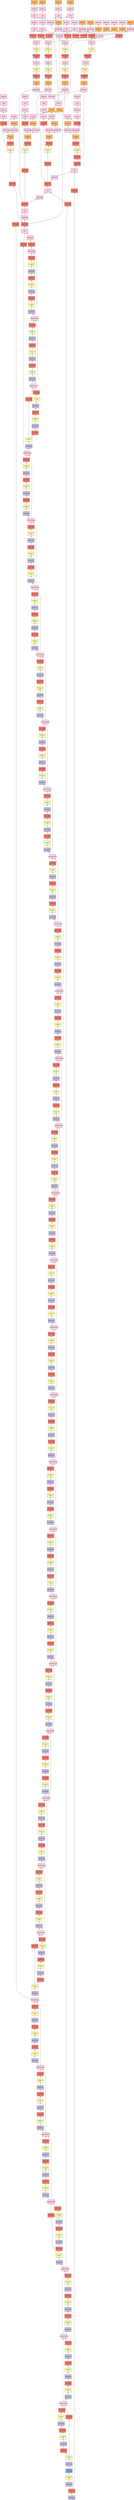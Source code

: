 digraph plot {
	bn_data [label=BatchNorm fillcolor="#bebada" fixedsize=true height=0.8034 shape=box style=filled width=1.3]
	conv0 [label="Convolution\n7x7/2, 64" fillcolor="#fb8072" fixedsize=true height=0.8034 shape=box style=filled width=1.3]
	bn0 [label=BatchNorm fillcolor="#bebada" fixedsize=true height=0.8034 shape=box style=filled width=1.3]
	relu0 [label="Activation\nrelu" fillcolor="#ffffb3" fixedsize=true height=0.8034 shape=box style=filled width=1.3]
	pool0 [label="Pooling\nmax, 3x3/2" fillcolor="#80b1d3" fixedsize=true height=0.8034 shape=box style=filled width=1.3]
	stage1_unit1_bn1 [label=BatchNorm fillcolor="#bebada" fixedsize=true height=0.8034 shape=box style=filled width=1.3]
	stage1_unit1_relu1 [label="Activation\nrelu" fillcolor="#ffffb3" fixedsize=true height=0.8034 shape=box style=filled width=1.3]
	stage1_unit1_conv1 [label="Convolution\n1x1/1, 64" fillcolor="#fb8072" fixedsize=true height=0.8034 shape=box style=filled width=1.3]
	stage1_unit1_bn2 [label=BatchNorm fillcolor="#bebada" fixedsize=true height=0.8034 shape=box style=filled width=1.3]
	stage1_unit1_relu2 [label="Activation\nrelu" fillcolor="#ffffb3" fixedsize=true height=0.8034 shape=box style=filled width=1.3]
	stage1_unit1_conv2 [label="Convolution\n3x3/1, 64" fillcolor="#fb8072" fixedsize=true height=0.8034 shape=box style=filled width=1.3]
	stage1_unit1_bn3 [label=BatchNorm fillcolor="#bebada" fixedsize=true height=0.8034 shape=box style=filled width=1.3]
	stage1_unit1_relu3 [label="Activation\nrelu" fillcolor="#ffffb3" fixedsize=true height=0.8034 shape=box style=filled width=1.3]
	stage1_unit1_conv3 [label="Convolution\n1x1/1, 256" fillcolor="#fb8072" fixedsize=true height=0.8034 shape=box style=filled width=1.3]
	stage1_unit1_sc [label="Convolution\n1x1/1, 256" fillcolor="#fb8072" fixedsize=true height=0.8034 shape=box style=filled width=1.3]
	stage1_unit1_plus [label=ElementWiseSum fillcolor="#fccde5" fixedsize=true height=0.8034 shape=box style=filled width=1.3]
	stage1_unit2_bn1 [label=BatchNorm fillcolor="#bebada" fixedsize=true height=0.8034 shape=box style=filled width=1.3]
	stage1_unit2_relu1 [label="Activation\nrelu" fillcolor="#ffffb3" fixedsize=true height=0.8034 shape=box style=filled width=1.3]
	stage1_unit2_conv1 [label="Convolution\n1x1/1, 64" fillcolor="#fb8072" fixedsize=true height=0.8034 shape=box style=filled width=1.3]
	stage1_unit2_bn2 [label=BatchNorm fillcolor="#bebada" fixedsize=true height=0.8034 shape=box style=filled width=1.3]
	stage1_unit2_relu2 [label="Activation\nrelu" fillcolor="#ffffb3" fixedsize=true height=0.8034 shape=box style=filled width=1.3]
	stage1_unit2_conv2 [label="Convolution\n3x3/1, 64" fillcolor="#fb8072" fixedsize=true height=0.8034 shape=box style=filled width=1.3]
	stage1_unit2_bn3 [label=BatchNorm fillcolor="#bebada" fixedsize=true height=0.8034 shape=box style=filled width=1.3]
	stage1_unit2_relu3 [label="Activation\nrelu" fillcolor="#ffffb3" fixedsize=true height=0.8034 shape=box style=filled width=1.3]
	stage1_unit2_conv3 [label="Convolution\n1x1/1, 256" fillcolor="#fb8072" fixedsize=true height=0.8034 shape=box style=filled width=1.3]
	stage1_unit2_plus [label=ElementWiseSum fillcolor="#fccde5" fixedsize=true height=0.8034 shape=box style=filled width=1.3]
	stage1_unit3_bn1 [label=BatchNorm fillcolor="#bebada" fixedsize=true height=0.8034 shape=box style=filled width=1.3]
	stage1_unit3_relu1 [label="Activation\nrelu" fillcolor="#ffffb3" fixedsize=true height=0.8034 shape=box style=filled width=1.3]
	stage1_unit3_conv1 [label="Convolution\n1x1/1, 64" fillcolor="#fb8072" fixedsize=true height=0.8034 shape=box style=filled width=1.3]
	stage1_unit3_bn2 [label=BatchNorm fillcolor="#bebada" fixedsize=true height=0.8034 shape=box style=filled width=1.3]
	stage1_unit3_relu2 [label="Activation\nrelu" fillcolor="#ffffb3" fixedsize=true height=0.8034 shape=box style=filled width=1.3]
	stage1_unit3_conv2 [label="Convolution\n3x3/1, 64" fillcolor="#fb8072" fixedsize=true height=0.8034 shape=box style=filled width=1.3]
	stage1_unit3_bn3 [label=BatchNorm fillcolor="#bebada" fixedsize=true height=0.8034 shape=box style=filled width=1.3]
	stage1_unit3_relu3 [label="Activation\nrelu" fillcolor="#ffffb3" fixedsize=true height=0.8034 shape=box style=filled width=1.3]
	stage1_unit3_conv3 [label="Convolution\n1x1/1, 256" fillcolor="#fb8072" fixedsize=true height=0.8034 shape=box style=filled width=1.3]
	stage1_unit3_plus [label=ElementWiseSum fillcolor="#fccde5" fixedsize=true height=0.8034 shape=box style=filled width=1.3]
	stage2_unit1_bn1 [label=BatchNorm fillcolor="#bebada" fixedsize=true height=0.8034 shape=box style=filled width=1.3]
	stage2_unit1_relu1 [label="Activation\nrelu" fillcolor="#ffffb3" fixedsize=true height=0.8034 shape=box style=filled width=1.3]
	stage2_unit1_conv1 [label="Convolution\n1x1/1, 128" fillcolor="#fb8072" fixedsize=true height=0.8034 shape=box style=filled width=1.3]
	stage2_unit1_bn2 [label=BatchNorm fillcolor="#bebada" fixedsize=true height=0.8034 shape=box style=filled width=1.3]
	stage2_unit1_relu2 [label="Activation\nrelu" fillcolor="#ffffb3" fixedsize=true height=0.8034 shape=box style=filled width=1.3]
	stage2_unit1_conv2 [label="Convolution\n3x3/2, 128" fillcolor="#fb8072" fixedsize=true height=0.8034 shape=box style=filled width=1.3]
	stage2_unit1_bn3 [label=BatchNorm fillcolor="#bebada" fixedsize=true height=0.8034 shape=box style=filled width=1.3]
	stage2_unit1_relu3 [label="Activation\nrelu" fillcolor="#ffffb3" fixedsize=true height=0.8034 shape=box style=filled width=1.3]
	stage2_unit1_conv3 [label="Convolution\n1x1/1, 512" fillcolor="#fb8072" fixedsize=true height=0.8034 shape=box style=filled width=1.3]
	stage2_unit1_sc [label="Convolution\n1x1/2, 512" fillcolor="#fb8072" fixedsize=true height=0.8034 shape=box style=filled width=1.3]
	stage2_unit1_plus [label=ElementWiseSum fillcolor="#fccde5" fixedsize=true height=0.8034 shape=box style=filled width=1.3]
	stage2_unit2_bn1 [label=BatchNorm fillcolor="#bebada" fixedsize=true height=0.8034 shape=box style=filled width=1.3]
	stage2_unit2_relu1 [label="Activation\nrelu" fillcolor="#ffffb3" fixedsize=true height=0.8034 shape=box style=filled width=1.3]
	stage2_unit2_conv1 [label="Convolution\n1x1/1, 128" fillcolor="#fb8072" fixedsize=true height=0.8034 shape=box style=filled width=1.3]
	stage2_unit2_bn2 [label=BatchNorm fillcolor="#bebada" fixedsize=true height=0.8034 shape=box style=filled width=1.3]
	stage2_unit2_relu2 [label="Activation\nrelu" fillcolor="#ffffb3" fixedsize=true height=0.8034 shape=box style=filled width=1.3]
	stage2_unit2_conv2 [label="Convolution\n3x3/1, 128" fillcolor="#fb8072" fixedsize=true height=0.8034 shape=box style=filled width=1.3]
	stage2_unit2_bn3 [label=BatchNorm fillcolor="#bebada" fixedsize=true height=0.8034 shape=box style=filled width=1.3]
	stage2_unit2_relu3 [label="Activation\nrelu" fillcolor="#ffffb3" fixedsize=true height=0.8034 shape=box style=filled width=1.3]
	stage2_unit2_conv3 [label="Convolution\n1x1/1, 512" fillcolor="#fb8072" fixedsize=true height=0.8034 shape=box style=filled width=1.3]
	stage2_unit2_plus [label=ElementWiseSum fillcolor="#fccde5" fixedsize=true height=0.8034 shape=box style=filled width=1.3]
	stage2_unit3_bn1 [label=BatchNorm fillcolor="#bebada" fixedsize=true height=0.8034 shape=box style=filled width=1.3]
	stage2_unit3_relu1 [label="Activation\nrelu" fillcolor="#ffffb3" fixedsize=true height=0.8034 shape=box style=filled width=1.3]
	stage2_unit3_conv1 [label="Convolution\n1x1/1, 128" fillcolor="#fb8072" fixedsize=true height=0.8034 shape=box style=filled width=1.3]
	stage2_unit3_bn2 [label=BatchNorm fillcolor="#bebada" fixedsize=true height=0.8034 shape=box style=filled width=1.3]
	stage2_unit3_relu2 [label="Activation\nrelu" fillcolor="#ffffb3" fixedsize=true height=0.8034 shape=box style=filled width=1.3]
	stage2_unit3_conv2 [label="Convolution\n3x3/1, 128" fillcolor="#fb8072" fixedsize=true height=0.8034 shape=box style=filled width=1.3]
	stage2_unit3_bn3 [label=BatchNorm fillcolor="#bebada" fixedsize=true height=0.8034 shape=box style=filled width=1.3]
	stage2_unit3_relu3 [label="Activation\nrelu" fillcolor="#ffffb3" fixedsize=true height=0.8034 shape=box style=filled width=1.3]
	stage2_unit3_conv3 [label="Convolution\n1x1/1, 512" fillcolor="#fb8072" fixedsize=true height=0.8034 shape=box style=filled width=1.3]
	stage2_unit3_plus [label=ElementWiseSum fillcolor="#fccde5" fixedsize=true height=0.8034 shape=box style=filled width=1.3]
	stage2_unit4_bn1 [label=BatchNorm fillcolor="#bebada" fixedsize=true height=0.8034 shape=box style=filled width=1.3]
	stage2_unit4_relu1 [label="Activation\nrelu" fillcolor="#ffffb3" fixedsize=true height=0.8034 shape=box style=filled width=1.3]
	stage2_unit4_conv1 [label="Convolution\n1x1/1, 128" fillcolor="#fb8072" fixedsize=true height=0.8034 shape=box style=filled width=1.3]
	stage2_unit4_bn2 [label=BatchNorm fillcolor="#bebada" fixedsize=true height=0.8034 shape=box style=filled width=1.3]
	stage2_unit4_relu2 [label="Activation\nrelu" fillcolor="#ffffb3" fixedsize=true height=0.8034 shape=box style=filled width=1.3]
	stage2_unit4_conv2 [label="Convolution\n3x3/1, 128" fillcolor="#fb8072" fixedsize=true height=0.8034 shape=box style=filled width=1.3]
	stage2_unit4_bn3 [label=BatchNorm fillcolor="#bebada" fixedsize=true height=0.8034 shape=box style=filled width=1.3]
	stage2_unit4_relu3 [label="Activation\nrelu" fillcolor="#ffffb3" fixedsize=true height=0.8034 shape=box style=filled width=1.3]
	stage2_unit4_conv3 [label="Convolution\n1x1/1, 512" fillcolor="#fb8072" fixedsize=true height=0.8034 shape=box style=filled width=1.3]
	stage2_unit4_plus [label=ElementWiseSum fillcolor="#fccde5" fixedsize=true height=0.8034 shape=box style=filled width=1.3]
	stage3_unit1_bn1 [label=BatchNorm fillcolor="#bebada" fixedsize=true height=0.8034 shape=box style=filled width=1.3]
	stage3_unit1_relu1 [label="Activation\nrelu" fillcolor="#ffffb3" fixedsize=true height=0.8034 shape=box style=filled width=1.3]
	stage3_unit1_conv1 [label="Convolution\n1x1/1, 256" fillcolor="#fb8072" fixedsize=true height=0.8034 shape=box style=filled width=1.3]
	stage3_unit1_bn2 [label=BatchNorm fillcolor="#bebada" fixedsize=true height=0.8034 shape=box style=filled width=1.3]
	stage3_unit1_relu2 [label="Activation\nrelu" fillcolor="#ffffb3" fixedsize=true height=0.8034 shape=box style=filled width=1.3]
	stage3_unit1_conv2 [label="Convolution\n3x3/2, 256" fillcolor="#fb8072" fixedsize=true height=0.8034 shape=box style=filled width=1.3]
	stage3_unit1_bn3 [label=BatchNorm fillcolor="#bebada" fixedsize=true height=0.8034 shape=box style=filled width=1.3]
	stage3_unit1_relu3 [label="Activation\nrelu" fillcolor="#ffffb3" fixedsize=true height=0.8034 shape=box style=filled width=1.3]
	stage3_unit1_conv3 [label="Convolution\n1x1/1, 1024" fillcolor="#fb8072" fixedsize=true height=0.8034 shape=box style=filled width=1.3]
	stage3_unit1_sc [label="Convolution\n1x1/2, 1024" fillcolor="#fb8072" fixedsize=true height=0.8034 shape=box style=filled width=1.3]
	stage3_unit1_plus [label=ElementWiseSum fillcolor="#fccde5" fixedsize=true height=0.8034 shape=box style=filled width=1.3]
	stage3_unit2_bn1 [label=BatchNorm fillcolor="#bebada" fixedsize=true height=0.8034 shape=box style=filled width=1.3]
	stage3_unit2_relu1 [label="Activation\nrelu" fillcolor="#ffffb3" fixedsize=true height=0.8034 shape=box style=filled width=1.3]
	stage3_unit2_conv1 [label="Convolution\n1x1/1, 256" fillcolor="#fb8072" fixedsize=true height=0.8034 shape=box style=filled width=1.3]
	stage3_unit2_bn2 [label=BatchNorm fillcolor="#bebada" fixedsize=true height=0.8034 shape=box style=filled width=1.3]
	stage3_unit2_relu2 [label="Activation\nrelu" fillcolor="#ffffb3" fixedsize=true height=0.8034 shape=box style=filled width=1.3]
	stage3_unit2_conv2 [label="Convolution\n3x3/1, 256" fillcolor="#fb8072" fixedsize=true height=0.8034 shape=box style=filled width=1.3]
	stage3_unit2_bn3 [label=BatchNorm fillcolor="#bebada" fixedsize=true height=0.8034 shape=box style=filled width=1.3]
	stage3_unit2_relu3 [label="Activation\nrelu" fillcolor="#ffffb3" fixedsize=true height=0.8034 shape=box style=filled width=1.3]
	stage3_unit2_conv3 [label="Convolution\n1x1/1, 1024" fillcolor="#fb8072" fixedsize=true height=0.8034 shape=box style=filled width=1.3]
	stage3_unit2_plus [label=ElementWiseSum fillcolor="#fccde5" fixedsize=true height=0.8034 shape=box style=filled width=1.3]
	stage3_unit3_bn1 [label=BatchNorm fillcolor="#bebada" fixedsize=true height=0.8034 shape=box style=filled width=1.3]
	stage3_unit3_relu1 [label="Activation\nrelu" fillcolor="#ffffb3" fixedsize=true height=0.8034 shape=box style=filled width=1.3]
	stage3_unit3_conv1 [label="Convolution\n1x1/1, 256" fillcolor="#fb8072" fixedsize=true height=0.8034 shape=box style=filled width=1.3]
	stage3_unit3_bn2 [label=BatchNorm fillcolor="#bebada" fixedsize=true height=0.8034 shape=box style=filled width=1.3]
	stage3_unit3_relu2 [label="Activation\nrelu" fillcolor="#ffffb3" fixedsize=true height=0.8034 shape=box style=filled width=1.3]
	stage3_unit3_conv2 [label="Convolution\n3x3/1, 256" fillcolor="#fb8072" fixedsize=true height=0.8034 shape=box style=filled width=1.3]
	stage3_unit3_bn3 [label=BatchNorm fillcolor="#bebada" fixedsize=true height=0.8034 shape=box style=filled width=1.3]
	stage3_unit3_relu3 [label="Activation\nrelu" fillcolor="#ffffb3" fixedsize=true height=0.8034 shape=box style=filled width=1.3]
	stage3_unit3_conv3 [label="Convolution\n1x1/1, 1024" fillcolor="#fb8072" fixedsize=true height=0.8034 shape=box style=filled width=1.3]
	stage3_unit3_plus [label=ElementWiseSum fillcolor="#fccde5" fixedsize=true height=0.8034 shape=box style=filled width=1.3]
	stage3_unit4_bn1 [label=BatchNorm fillcolor="#bebada" fixedsize=true height=0.8034 shape=box style=filled width=1.3]
	stage3_unit4_relu1 [label="Activation\nrelu" fillcolor="#ffffb3" fixedsize=true height=0.8034 shape=box style=filled width=1.3]
	stage3_unit4_conv1 [label="Convolution\n1x1/1, 256" fillcolor="#fb8072" fixedsize=true height=0.8034 shape=box style=filled width=1.3]
	stage3_unit4_bn2 [label=BatchNorm fillcolor="#bebada" fixedsize=true height=0.8034 shape=box style=filled width=1.3]
	stage3_unit4_relu2 [label="Activation\nrelu" fillcolor="#ffffb3" fixedsize=true height=0.8034 shape=box style=filled width=1.3]
	stage3_unit4_conv2 [label="Convolution\n3x3/1, 256" fillcolor="#fb8072" fixedsize=true height=0.8034 shape=box style=filled width=1.3]
	stage3_unit4_bn3 [label=BatchNorm fillcolor="#bebada" fixedsize=true height=0.8034 shape=box style=filled width=1.3]
	stage3_unit4_relu3 [label="Activation\nrelu" fillcolor="#ffffb3" fixedsize=true height=0.8034 shape=box style=filled width=1.3]
	stage3_unit4_conv3 [label="Convolution\n1x1/1, 1024" fillcolor="#fb8072" fixedsize=true height=0.8034 shape=box style=filled width=1.3]
	stage3_unit4_plus [label=ElementWiseSum fillcolor="#fccde5" fixedsize=true height=0.8034 shape=box style=filled width=1.3]
	stage3_unit5_bn1 [label=BatchNorm fillcolor="#bebada" fixedsize=true height=0.8034 shape=box style=filled width=1.3]
	stage3_unit5_relu1 [label="Activation\nrelu" fillcolor="#ffffb3" fixedsize=true height=0.8034 shape=box style=filled width=1.3]
	stage3_unit5_conv1 [label="Convolution\n1x1/1, 256" fillcolor="#fb8072" fixedsize=true height=0.8034 shape=box style=filled width=1.3]
	stage3_unit5_bn2 [label=BatchNorm fillcolor="#bebada" fixedsize=true height=0.8034 shape=box style=filled width=1.3]
	stage3_unit5_relu2 [label="Activation\nrelu" fillcolor="#ffffb3" fixedsize=true height=0.8034 shape=box style=filled width=1.3]
	stage3_unit5_conv2 [label="Convolution\n3x3/1, 256" fillcolor="#fb8072" fixedsize=true height=0.8034 shape=box style=filled width=1.3]
	stage3_unit5_bn3 [label=BatchNorm fillcolor="#bebada" fixedsize=true height=0.8034 shape=box style=filled width=1.3]
	stage3_unit5_relu3 [label="Activation\nrelu" fillcolor="#ffffb3" fixedsize=true height=0.8034 shape=box style=filled width=1.3]
	stage3_unit5_conv3 [label="Convolution\n1x1/1, 1024" fillcolor="#fb8072" fixedsize=true height=0.8034 shape=box style=filled width=1.3]
	stage3_unit5_plus [label=ElementWiseSum fillcolor="#fccde5" fixedsize=true height=0.8034 shape=box style=filled width=1.3]
	stage3_unit6_bn1 [label=BatchNorm fillcolor="#bebada" fixedsize=true height=0.8034 shape=box style=filled width=1.3]
	stage3_unit6_relu1 [label="Activation\nrelu" fillcolor="#ffffb3" fixedsize=true height=0.8034 shape=box style=filled width=1.3]
	stage3_unit6_conv1 [label="Convolution\n1x1/1, 256" fillcolor="#fb8072" fixedsize=true height=0.8034 shape=box style=filled width=1.3]
	stage3_unit6_bn2 [label=BatchNorm fillcolor="#bebada" fixedsize=true height=0.8034 shape=box style=filled width=1.3]
	stage3_unit6_relu2 [label="Activation\nrelu" fillcolor="#ffffb3" fixedsize=true height=0.8034 shape=box style=filled width=1.3]
	stage3_unit6_conv2 [label="Convolution\n3x3/1, 256" fillcolor="#fb8072" fixedsize=true height=0.8034 shape=box style=filled width=1.3]
	stage3_unit6_bn3 [label=BatchNorm fillcolor="#bebada" fixedsize=true height=0.8034 shape=box style=filled width=1.3]
	stage3_unit6_relu3 [label="Activation\nrelu" fillcolor="#ffffb3" fixedsize=true height=0.8034 shape=box style=filled width=1.3]
	stage3_unit6_conv3 [label="Convolution\n1x1/1, 1024" fillcolor="#fb8072" fixedsize=true height=0.8034 shape=box style=filled width=1.3]
	stage3_unit6_plus [label=ElementWiseSum fillcolor="#fccde5" fixedsize=true height=0.8034 shape=box style=filled width=1.3]
	stage3_unit7_bn1 [label=BatchNorm fillcolor="#bebada" fixedsize=true height=0.8034 shape=box style=filled width=1.3]
	stage3_unit7_relu1 [label="Activation\nrelu" fillcolor="#ffffb3" fixedsize=true height=0.8034 shape=box style=filled width=1.3]
	stage3_unit7_conv1 [label="Convolution\n1x1/1, 256" fillcolor="#fb8072" fixedsize=true height=0.8034 shape=box style=filled width=1.3]
	stage3_unit7_bn2 [label=BatchNorm fillcolor="#bebada" fixedsize=true height=0.8034 shape=box style=filled width=1.3]
	stage3_unit7_relu2 [label="Activation\nrelu" fillcolor="#ffffb3" fixedsize=true height=0.8034 shape=box style=filled width=1.3]
	stage3_unit7_conv2 [label="Convolution\n3x3/1, 256" fillcolor="#fb8072" fixedsize=true height=0.8034 shape=box style=filled width=1.3]
	stage3_unit7_bn3 [label=BatchNorm fillcolor="#bebada" fixedsize=true height=0.8034 shape=box style=filled width=1.3]
	stage3_unit7_relu3 [label="Activation\nrelu" fillcolor="#ffffb3" fixedsize=true height=0.8034 shape=box style=filled width=1.3]
	stage3_unit7_conv3 [label="Convolution\n1x1/1, 1024" fillcolor="#fb8072" fixedsize=true height=0.8034 shape=box style=filled width=1.3]
	stage3_unit7_plus [label=ElementWiseSum fillcolor="#fccde5" fixedsize=true height=0.8034 shape=box style=filled width=1.3]
	stage3_unit8_bn1 [label=BatchNorm fillcolor="#bebada" fixedsize=true height=0.8034 shape=box style=filled width=1.3]
	stage3_unit8_relu1 [label="Activation\nrelu" fillcolor="#ffffb3" fixedsize=true height=0.8034 shape=box style=filled width=1.3]
	stage3_unit8_conv1 [label="Convolution\n1x1/1, 256" fillcolor="#fb8072" fixedsize=true height=0.8034 shape=box style=filled width=1.3]
	stage3_unit8_bn2 [label=BatchNorm fillcolor="#bebada" fixedsize=true height=0.8034 shape=box style=filled width=1.3]
	stage3_unit8_relu2 [label="Activation\nrelu" fillcolor="#ffffb3" fixedsize=true height=0.8034 shape=box style=filled width=1.3]
	stage3_unit8_conv2 [label="Convolution\n3x3/1, 256" fillcolor="#fb8072" fixedsize=true height=0.8034 shape=box style=filled width=1.3]
	stage3_unit8_bn3 [label=BatchNorm fillcolor="#bebada" fixedsize=true height=0.8034 shape=box style=filled width=1.3]
	stage3_unit8_relu3 [label="Activation\nrelu" fillcolor="#ffffb3" fixedsize=true height=0.8034 shape=box style=filled width=1.3]
	stage3_unit8_conv3 [label="Convolution\n1x1/1, 1024" fillcolor="#fb8072" fixedsize=true height=0.8034 shape=box style=filled width=1.3]
	stage3_unit8_plus [label=ElementWiseSum fillcolor="#fccde5" fixedsize=true height=0.8034 shape=box style=filled width=1.3]
	stage3_unit9_bn1 [label=BatchNorm fillcolor="#bebada" fixedsize=true height=0.8034 shape=box style=filled width=1.3]
	stage3_unit9_relu1 [label="Activation\nrelu" fillcolor="#ffffb3" fixedsize=true height=0.8034 shape=box style=filled width=1.3]
	stage3_unit9_conv1 [label="Convolution\n1x1/1, 256" fillcolor="#fb8072" fixedsize=true height=0.8034 shape=box style=filled width=1.3]
	stage3_unit9_bn2 [label=BatchNorm fillcolor="#bebada" fixedsize=true height=0.8034 shape=box style=filled width=1.3]
	stage3_unit9_relu2 [label="Activation\nrelu" fillcolor="#ffffb3" fixedsize=true height=0.8034 shape=box style=filled width=1.3]
	stage3_unit9_conv2 [label="Convolution\n3x3/1, 256" fillcolor="#fb8072" fixedsize=true height=0.8034 shape=box style=filled width=1.3]
	stage3_unit9_bn3 [label=BatchNorm fillcolor="#bebada" fixedsize=true height=0.8034 shape=box style=filled width=1.3]
	stage3_unit9_relu3 [label="Activation\nrelu" fillcolor="#ffffb3" fixedsize=true height=0.8034 shape=box style=filled width=1.3]
	stage3_unit9_conv3 [label="Convolution\n1x1/1, 1024" fillcolor="#fb8072" fixedsize=true height=0.8034 shape=box style=filled width=1.3]
	stage3_unit9_plus [label=ElementWiseSum fillcolor="#fccde5" fixedsize=true height=0.8034 shape=box style=filled width=1.3]
	stage3_unit10_bn1 [label=BatchNorm fillcolor="#bebada" fixedsize=true height=0.8034 shape=box style=filled width=1.3]
	stage3_unit10_relu1 [label="Activation\nrelu" fillcolor="#ffffb3" fixedsize=true height=0.8034 shape=box style=filled width=1.3]
	stage3_unit10_conv1 [label="Convolution\n1x1/1, 256" fillcolor="#fb8072" fixedsize=true height=0.8034 shape=box style=filled width=1.3]
	stage3_unit10_bn2 [label=BatchNorm fillcolor="#bebada" fixedsize=true height=0.8034 shape=box style=filled width=1.3]
	stage3_unit10_relu2 [label="Activation\nrelu" fillcolor="#ffffb3" fixedsize=true height=0.8034 shape=box style=filled width=1.3]
	stage3_unit10_conv2 [label="Convolution\n3x3/1, 256" fillcolor="#fb8072" fixedsize=true height=0.8034 shape=box style=filled width=1.3]
	stage3_unit10_bn3 [label=BatchNorm fillcolor="#bebada" fixedsize=true height=0.8034 shape=box style=filled width=1.3]
	stage3_unit10_relu3 [label="Activation\nrelu" fillcolor="#ffffb3" fixedsize=true height=0.8034 shape=box style=filled width=1.3]
	stage3_unit10_conv3 [label="Convolution\n1x1/1, 1024" fillcolor="#fb8072" fixedsize=true height=0.8034 shape=box style=filled width=1.3]
	stage3_unit10_plus [label=ElementWiseSum fillcolor="#fccde5" fixedsize=true height=0.8034 shape=box style=filled width=1.3]
	stage3_unit11_bn1 [label=BatchNorm fillcolor="#bebada" fixedsize=true height=0.8034 shape=box style=filled width=1.3]
	stage3_unit11_relu1 [label="Activation\nrelu" fillcolor="#ffffb3" fixedsize=true height=0.8034 shape=box style=filled width=1.3]
	stage3_unit11_conv1 [label="Convolution\n1x1/1, 256" fillcolor="#fb8072" fixedsize=true height=0.8034 shape=box style=filled width=1.3]
	stage3_unit11_bn2 [label=BatchNorm fillcolor="#bebada" fixedsize=true height=0.8034 shape=box style=filled width=1.3]
	stage3_unit11_relu2 [label="Activation\nrelu" fillcolor="#ffffb3" fixedsize=true height=0.8034 shape=box style=filled width=1.3]
	stage3_unit11_conv2 [label="Convolution\n3x3/1, 256" fillcolor="#fb8072" fixedsize=true height=0.8034 shape=box style=filled width=1.3]
	stage3_unit11_bn3 [label=BatchNorm fillcolor="#bebada" fixedsize=true height=0.8034 shape=box style=filled width=1.3]
	stage3_unit11_relu3 [label="Activation\nrelu" fillcolor="#ffffb3" fixedsize=true height=0.8034 shape=box style=filled width=1.3]
	stage3_unit11_conv3 [label="Convolution\n1x1/1, 1024" fillcolor="#fb8072" fixedsize=true height=0.8034 shape=box style=filled width=1.3]
	stage3_unit11_plus [label=ElementWiseSum fillcolor="#fccde5" fixedsize=true height=0.8034 shape=box style=filled width=1.3]
	stage3_unit12_bn1 [label=BatchNorm fillcolor="#bebada" fixedsize=true height=0.8034 shape=box style=filled width=1.3]
	stage3_unit12_relu1 [label="Activation\nrelu" fillcolor="#ffffb3" fixedsize=true height=0.8034 shape=box style=filled width=1.3]
	stage3_unit12_conv1 [label="Convolution\n1x1/1, 256" fillcolor="#fb8072" fixedsize=true height=0.8034 shape=box style=filled width=1.3]
	stage3_unit12_bn2 [label=BatchNorm fillcolor="#bebada" fixedsize=true height=0.8034 shape=box style=filled width=1.3]
	stage3_unit12_relu2 [label="Activation\nrelu" fillcolor="#ffffb3" fixedsize=true height=0.8034 shape=box style=filled width=1.3]
	stage3_unit12_conv2 [label="Convolution\n3x3/1, 256" fillcolor="#fb8072" fixedsize=true height=0.8034 shape=box style=filled width=1.3]
	stage3_unit12_bn3 [label=BatchNorm fillcolor="#bebada" fixedsize=true height=0.8034 shape=box style=filled width=1.3]
	stage3_unit12_relu3 [label="Activation\nrelu" fillcolor="#ffffb3" fixedsize=true height=0.8034 shape=box style=filled width=1.3]
	stage3_unit12_conv3 [label="Convolution\n1x1/1, 1024" fillcolor="#fb8072" fixedsize=true height=0.8034 shape=box style=filled width=1.3]
	stage3_unit12_plus [label=ElementWiseSum fillcolor="#fccde5" fixedsize=true height=0.8034 shape=box style=filled width=1.3]
	stage3_unit13_bn1 [label=BatchNorm fillcolor="#bebada" fixedsize=true height=0.8034 shape=box style=filled width=1.3]
	stage3_unit13_relu1 [label="Activation\nrelu" fillcolor="#ffffb3" fixedsize=true height=0.8034 shape=box style=filled width=1.3]
	stage3_unit13_conv1 [label="Convolution\n1x1/1, 256" fillcolor="#fb8072" fixedsize=true height=0.8034 shape=box style=filled width=1.3]
	stage3_unit13_bn2 [label=BatchNorm fillcolor="#bebada" fixedsize=true height=0.8034 shape=box style=filled width=1.3]
	stage3_unit13_relu2 [label="Activation\nrelu" fillcolor="#ffffb3" fixedsize=true height=0.8034 shape=box style=filled width=1.3]
	stage3_unit13_conv2 [label="Convolution\n3x3/1, 256" fillcolor="#fb8072" fixedsize=true height=0.8034 shape=box style=filled width=1.3]
	stage3_unit13_bn3 [label=BatchNorm fillcolor="#bebada" fixedsize=true height=0.8034 shape=box style=filled width=1.3]
	stage3_unit13_relu3 [label="Activation\nrelu" fillcolor="#ffffb3" fixedsize=true height=0.8034 shape=box style=filled width=1.3]
	stage3_unit13_conv3 [label="Convolution\n1x1/1, 1024" fillcolor="#fb8072" fixedsize=true height=0.8034 shape=box style=filled width=1.3]
	stage3_unit13_plus [label=ElementWiseSum fillcolor="#fccde5" fixedsize=true height=0.8034 shape=box style=filled width=1.3]
	stage3_unit14_bn1 [label=BatchNorm fillcolor="#bebada" fixedsize=true height=0.8034 shape=box style=filled width=1.3]
	stage3_unit14_relu1 [label="Activation\nrelu" fillcolor="#ffffb3" fixedsize=true height=0.8034 shape=box style=filled width=1.3]
	stage3_unit14_conv1 [label="Convolution\n1x1/1, 256" fillcolor="#fb8072" fixedsize=true height=0.8034 shape=box style=filled width=1.3]
	stage3_unit14_bn2 [label=BatchNorm fillcolor="#bebada" fixedsize=true height=0.8034 shape=box style=filled width=1.3]
	stage3_unit14_relu2 [label="Activation\nrelu" fillcolor="#ffffb3" fixedsize=true height=0.8034 shape=box style=filled width=1.3]
	stage3_unit14_conv2 [label="Convolution\n3x3/1, 256" fillcolor="#fb8072" fixedsize=true height=0.8034 shape=box style=filled width=1.3]
	stage3_unit14_bn3 [label=BatchNorm fillcolor="#bebada" fixedsize=true height=0.8034 shape=box style=filled width=1.3]
	stage3_unit14_relu3 [label="Activation\nrelu" fillcolor="#ffffb3" fixedsize=true height=0.8034 shape=box style=filled width=1.3]
	stage3_unit14_conv3 [label="Convolution\n1x1/1, 1024" fillcolor="#fb8072" fixedsize=true height=0.8034 shape=box style=filled width=1.3]
	stage3_unit14_plus [label=ElementWiseSum fillcolor="#fccde5" fixedsize=true height=0.8034 shape=box style=filled width=1.3]
	stage3_unit15_bn1 [label=BatchNorm fillcolor="#bebada" fixedsize=true height=0.8034 shape=box style=filled width=1.3]
	stage3_unit15_relu1 [label="Activation\nrelu" fillcolor="#ffffb3" fixedsize=true height=0.8034 shape=box style=filled width=1.3]
	stage3_unit15_conv1 [label="Convolution\n1x1/1, 256" fillcolor="#fb8072" fixedsize=true height=0.8034 shape=box style=filled width=1.3]
	stage3_unit15_bn2 [label=BatchNorm fillcolor="#bebada" fixedsize=true height=0.8034 shape=box style=filled width=1.3]
	stage3_unit15_relu2 [label="Activation\nrelu" fillcolor="#ffffb3" fixedsize=true height=0.8034 shape=box style=filled width=1.3]
	stage3_unit15_conv2 [label="Convolution\n3x3/1, 256" fillcolor="#fb8072" fixedsize=true height=0.8034 shape=box style=filled width=1.3]
	stage3_unit15_bn3 [label=BatchNorm fillcolor="#bebada" fixedsize=true height=0.8034 shape=box style=filled width=1.3]
	stage3_unit15_relu3 [label="Activation\nrelu" fillcolor="#ffffb3" fixedsize=true height=0.8034 shape=box style=filled width=1.3]
	stage3_unit15_conv3 [label="Convolution\n1x1/1, 1024" fillcolor="#fb8072" fixedsize=true height=0.8034 shape=box style=filled width=1.3]
	stage3_unit15_plus [label=ElementWiseSum fillcolor="#fccde5" fixedsize=true height=0.8034 shape=box style=filled width=1.3]
	stage3_unit16_bn1 [label=BatchNorm fillcolor="#bebada" fixedsize=true height=0.8034 shape=box style=filled width=1.3]
	stage3_unit16_relu1 [label="Activation\nrelu" fillcolor="#ffffb3" fixedsize=true height=0.8034 shape=box style=filled width=1.3]
	stage3_unit16_conv1 [label="Convolution\n1x1/1, 256" fillcolor="#fb8072" fixedsize=true height=0.8034 shape=box style=filled width=1.3]
	stage3_unit16_bn2 [label=BatchNorm fillcolor="#bebada" fixedsize=true height=0.8034 shape=box style=filled width=1.3]
	stage3_unit16_relu2 [label="Activation\nrelu" fillcolor="#ffffb3" fixedsize=true height=0.8034 shape=box style=filled width=1.3]
	stage3_unit16_conv2 [label="Convolution\n3x3/1, 256" fillcolor="#fb8072" fixedsize=true height=0.8034 shape=box style=filled width=1.3]
	stage3_unit16_bn3 [label=BatchNorm fillcolor="#bebada" fixedsize=true height=0.8034 shape=box style=filled width=1.3]
	stage3_unit16_relu3 [label="Activation\nrelu" fillcolor="#ffffb3" fixedsize=true height=0.8034 shape=box style=filled width=1.3]
	stage3_unit16_conv3 [label="Convolution\n1x1/1, 1024" fillcolor="#fb8072" fixedsize=true height=0.8034 shape=box style=filled width=1.3]
	stage3_unit16_plus [label=ElementWiseSum fillcolor="#fccde5" fixedsize=true height=0.8034 shape=box style=filled width=1.3]
	stage3_unit17_bn1 [label=BatchNorm fillcolor="#bebada" fixedsize=true height=0.8034 shape=box style=filled width=1.3]
	stage3_unit17_relu1 [label="Activation\nrelu" fillcolor="#ffffb3" fixedsize=true height=0.8034 shape=box style=filled width=1.3]
	stage3_unit17_conv1 [label="Convolution\n1x1/1, 256" fillcolor="#fb8072" fixedsize=true height=0.8034 shape=box style=filled width=1.3]
	stage3_unit17_bn2 [label=BatchNorm fillcolor="#bebada" fixedsize=true height=0.8034 shape=box style=filled width=1.3]
	stage3_unit17_relu2 [label="Activation\nrelu" fillcolor="#ffffb3" fixedsize=true height=0.8034 shape=box style=filled width=1.3]
	stage3_unit17_conv2 [label="Convolution\n3x3/1, 256" fillcolor="#fb8072" fixedsize=true height=0.8034 shape=box style=filled width=1.3]
	stage3_unit17_bn3 [label=BatchNorm fillcolor="#bebada" fixedsize=true height=0.8034 shape=box style=filled width=1.3]
	stage3_unit17_relu3 [label="Activation\nrelu" fillcolor="#ffffb3" fixedsize=true height=0.8034 shape=box style=filled width=1.3]
	stage3_unit17_conv3 [label="Convolution\n1x1/1, 1024" fillcolor="#fb8072" fixedsize=true height=0.8034 shape=box style=filled width=1.3]
	stage3_unit17_plus [label=ElementWiseSum fillcolor="#fccde5" fixedsize=true height=0.8034 shape=box style=filled width=1.3]
	stage3_unit18_bn1 [label=BatchNorm fillcolor="#bebada" fixedsize=true height=0.8034 shape=box style=filled width=1.3]
	stage3_unit18_relu1 [label="Activation\nrelu" fillcolor="#ffffb3" fixedsize=true height=0.8034 shape=box style=filled width=1.3]
	stage3_unit18_conv1 [label="Convolution\n1x1/1, 256" fillcolor="#fb8072" fixedsize=true height=0.8034 shape=box style=filled width=1.3]
	stage3_unit18_bn2 [label=BatchNorm fillcolor="#bebada" fixedsize=true height=0.8034 shape=box style=filled width=1.3]
	stage3_unit18_relu2 [label="Activation\nrelu" fillcolor="#ffffb3" fixedsize=true height=0.8034 shape=box style=filled width=1.3]
	stage3_unit18_conv2 [label="Convolution\n3x3/1, 256" fillcolor="#fb8072" fixedsize=true height=0.8034 shape=box style=filled width=1.3]
	stage3_unit18_bn3 [label=BatchNorm fillcolor="#bebada" fixedsize=true height=0.8034 shape=box style=filled width=1.3]
	stage3_unit18_relu3 [label="Activation\nrelu" fillcolor="#ffffb3" fixedsize=true height=0.8034 shape=box style=filled width=1.3]
	stage3_unit18_conv3 [label="Convolution\n1x1/1, 1024" fillcolor="#fb8072" fixedsize=true height=0.8034 shape=box style=filled width=1.3]
	stage3_unit18_plus [label=ElementWiseSum fillcolor="#fccde5" fixedsize=true height=0.8034 shape=box style=filled width=1.3]
	stage3_unit19_bn1 [label=BatchNorm fillcolor="#bebada" fixedsize=true height=0.8034 shape=box style=filled width=1.3]
	stage3_unit19_relu1 [label="Activation\nrelu" fillcolor="#ffffb3" fixedsize=true height=0.8034 shape=box style=filled width=1.3]
	stage3_unit19_conv1 [label="Convolution\n1x1/1, 256" fillcolor="#fb8072" fixedsize=true height=0.8034 shape=box style=filled width=1.3]
	stage3_unit19_bn2 [label=BatchNorm fillcolor="#bebada" fixedsize=true height=0.8034 shape=box style=filled width=1.3]
	stage3_unit19_relu2 [label="Activation\nrelu" fillcolor="#ffffb3" fixedsize=true height=0.8034 shape=box style=filled width=1.3]
	stage3_unit19_conv2 [label="Convolution\n3x3/1, 256" fillcolor="#fb8072" fixedsize=true height=0.8034 shape=box style=filled width=1.3]
	stage3_unit19_bn3 [label=BatchNorm fillcolor="#bebada" fixedsize=true height=0.8034 shape=box style=filled width=1.3]
	stage3_unit19_relu3 [label="Activation\nrelu" fillcolor="#ffffb3" fixedsize=true height=0.8034 shape=box style=filled width=1.3]
	stage3_unit19_conv3 [label="Convolution\n1x1/1, 1024" fillcolor="#fb8072" fixedsize=true height=0.8034 shape=box style=filled width=1.3]
	stage3_unit19_plus [label=ElementWiseSum fillcolor="#fccde5" fixedsize=true height=0.8034 shape=box style=filled width=1.3]
	stage3_unit20_bn1 [label=BatchNorm fillcolor="#bebada" fixedsize=true height=0.8034 shape=box style=filled width=1.3]
	stage3_unit20_relu1 [label="Activation\nrelu" fillcolor="#ffffb3" fixedsize=true height=0.8034 shape=box style=filled width=1.3]
	stage3_unit20_conv1 [label="Convolution\n1x1/1, 256" fillcolor="#fb8072" fixedsize=true height=0.8034 shape=box style=filled width=1.3]
	stage3_unit20_bn2 [label=BatchNorm fillcolor="#bebada" fixedsize=true height=0.8034 shape=box style=filled width=1.3]
	stage3_unit20_relu2 [label="Activation\nrelu" fillcolor="#ffffb3" fixedsize=true height=0.8034 shape=box style=filled width=1.3]
	stage3_unit20_conv2 [label="Convolution\n3x3/1, 256" fillcolor="#fb8072" fixedsize=true height=0.8034 shape=box style=filled width=1.3]
	stage3_unit20_bn3 [label=BatchNorm fillcolor="#bebada" fixedsize=true height=0.8034 shape=box style=filled width=1.3]
	stage3_unit20_relu3 [label="Activation\nrelu" fillcolor="#ffffb3" fixedsize=true height=0.8034 shape=box style=filled width=1.3]
	stage3_unit20_conv3 [label="Convolution\n1x1/1, 1024" fillcolor="#fb8072" fixedsize=true height=0.8034 shape=box style=filled width=1.3]
	stage3_unit20_plus [label=ElementWiseSum fillcolor="#fccde5" fixedsize=true height=0.8034 shape=box style=filled width=1.3]
	stage3_unit21_bn1 [label=BatchNorm fillcolor="#bebada" fixedsize=true height=0.8034 shape=box style=filled width=1.3]
	stage3_unit21_relu1 [label="Activation\nrelu" fillcolor="#ffffb3" fixedsize=true height=0.8034 shape=box style=filled width=1.3]
	stage3_unit21_conv1 [label="Convolution\n1x1/1, 256" fillcolor="#fb8072" fixedsize=true height=0.8034 shape=box style=filled width=1.3]
	stage3_unit21_bn2 [label=BatchNorm fillcolor="#bebada" fixedsize=true height=0.8034 shape=box style=filled width=1.3]
	stage3_unit21_relu2 [label="Activation\nrelu" fillcolor="#ffffb3" fixedsize=true height=0.8034 shape=box style=filled width=1.3]
	stage3_unit21_conv2 [label="Convolution\n3x3/1, 256" fillcolor="#fb8072" fixedsize=true height=0.8034 shape=box style=filled width=1.3]
	stage3_unit21_bn3 [label=BatchNorm fillcolor="#bebada" fixedsize=true height=0.8034 shape=box style=filled width=1.3]
	stage3_unit21_relu3 [label="Activation\nrelu" fillcolor="#ffffb3" fixedsize=true height=0.8034 shape=box style=filled width=1.3]
	stage3_unit21_conv3 [label="Convolution\n1x1/1, 1024" fillcolor="#fb8072" fixedsize=true height=0.8034 shape=box style=filled width=1.3]
	stage3_unit21_plus [label=ElementWiseSum fillcolor="#fccde5" fixedsize=true height=0.8034 shape=box style=filled width=1.3]
	stage3_unit22_bn1 [label=BatchNorm fillcolor="#bebada" fixedsize=true height=0.8034 shape=box style=filled width=1.3]
	stage3_unit22_relu1 [label="Activation\nrelu" fillcolor="#ffffb3" fixedsize=true height=0.8034 shape=box style=filled width=1.3]
	stage3_unit22_conv1 [label="Convolution\n1x1/1, 256" fillcolor="#fb8072" fixedsize=true height=0.8034 shape=box style=filled width=1.3]
	stage3_unit22_bn2 [label=BatchNorm fillcolor="#bebada" fixedsize=true height=0.8034 shape=box style=filled width=1.3]
	stage3_unit22_relu2 [label="Activation\nrelu" fillcolor="#ffffb3" fixedsize=true height=0.8034 shape=box style=filled width=1.3]
	stage3_unit22_conv2 [label="Convolution\n3x3/1, 256" fillcolor="#fb8072" fixedsize=true height=0.8034 shape=box style=filled width=1.3]
	stage3_unit22_bn3 [label=BatchNorm fillcolor="#bebada" fixedsize=true height=0.8034 shape=box style=filled width=1.3]
	stage3_unit22_relu3 [label="Activation\nrelu" fillcolor="#ffffb3" fixedsize=true height=0.8034 shape=box style=filled width=1.3]
	stage3_unit22_conv3 [label="Convolution\n1x1/1, 1024" fillcolor="#fb8072" fixedsize=true height=0.8034 shape=box style=filled width=1.3]
	stage3_unit22_plus [label=ElementWiseSum fillcolor="#fccde5" fixedsize=true height=0.8034 shape=box style=filled width=1.3]
	stage3_unit23_bn1 [label=BatchNorm fillcolor="#bebada" fixedsize=true height=0.8034 shape=box style=filled width=1.3]
	stage3_unit23_relu1 [label="Activation\nrelu" fillcolor="#ffffb3" fixedsize=true height=0.8034 shape=box style=filled width=1.3]
	stage3_unit23_conv1 [label="Convolution\n1x1/1, 256" fillcolor="#fb8072" fixedsize=true height=0.8034 shape=box style=filled width=1.3]
	stage3_unit23_bn2 [label=BatchNorm fillcolor="#bebada" fixedsize=true height=0.8034 shape=box style=filled width=1.3]
	stage3_unit23_relu2 [label="Activation\nrelu" fillcolor="#ffffb3" fixedsize=true height=0.8034 shape=box style=filled width=1.3]
	stage3_unit23_conv2 [label="Convolution\n3x3/1, 256" fillcolor="#fb8072" fixedsize=true height=0.8034 shape=box style=filled width=1.3]
	stage3_unit23_bn3 [label=BatchNorm fillcolor="#bebada" fixedsize=true height=0.8034 shape=box style=filled width=1.3]
	stage3_unit23_relu3 [label="Activation\nrelu" fillcolor="#ffffb3" fixedsize=true height=0.8034 shape=box style=filled width=1.3]
	stage3_unit23_conv3 [label="Convolution\n1x1/1, 1024" fillcolor="#fb8072" fixedsize=true height=0.8034 shape=box style=filled width=1.3]
	stage3_unit23_plus [label=ElementWiseSum fillcolor="#fccde5" fixedsize=true height=0.8034 shape=box style=filled width=1.3]
	stage4_unit1_bn1 [label=BatchNorm fillcolor="#bebada" fixedsize=true height=0.8034 shape=box style=filled width=1.3]
	stage4_unit1_relu1 [label="Activation\nrelu" fillcolor="#ffffb3" fixedsize=true height=0.8034 shape=box style=filled width=1.3]
	stage4_unit1_conv1 [label="Convolution\n1x1/1, 512" fillcolor="#fb8072" fixedsize=true height=0.8034 shape=box style=filled width=1.3]
	stage4_unit1_bn2 [label=BatchNorm fillcolor="#bebada" fixedsize=true height=0.8034 shape=box style=filled width=1.3]
	stage4_unit1_relu2 [label="Activation\nrelu" fillcolor="#ffffb3" fixedsize=true height=0.8034 shape=box style=filled width=1.3]
	stage4_unit1_conv2 [label="Convolution\n3x3/2, 512" fillcolor="#fb8072" fixedsize=true height=0.8034 shape=box style=filled width=1.3]
	stage4_unit1_bn3 [label=BatchNorm fillcolor="#bebada" fixedsize=true height=0.8034 shape=box style=filled width=1.3]
	stage4_unit1_relu3 [label="Activation\nrelu" fillcolor="#ffffb3" fixedsize=true height=0.8034 shape=box style=filled width=1.3]
	stage4_unit1_conv3 [label="Convolution\n1x1/1, 2048" fillcolor="#fb8072" fixedsize=true height=0.8034 shape=box style=filled width=1.3]
	stage4_unit1_sc [label="Convolution\n1x1/2, 2048" fillcolor="#fb8072" fixedsize=true height=0.8034 shape=box style=filled width=1.3]
	stage4_unit1_plus [label=ElementWiseSum fillcolor="#fccde5" fixedsize=true height=0.8034 shape=box style=filled width=1.3]
	stage4_unit2_bn1 [label=BatchNorm fillcolor="#bebada" fixedsize=true height=0.8034 shape=box style=filled width=1.3]
	stage4_unit2_relu1 [label="Activation\nrelu" fillcolor="#ffffb3" fixedsize=true height=0.8034 shape=box style=filled width=1.3]
	stage4_unit2_conv1 [label="Convolution\n1x1/1, 512" fillcolor="#fb8072" fixedsize=true height=0.8034 shape=box style=filled width=1.3]
	stage4_unit2_bn2 [label=BatchNorm fillcolor="#bebada" fixedsize=true height=0.8034 shape=box style=filled width=1.3]
	stage4_unit2_relu2 [label="Activation\nrelu" fillcolor="#ffffb3" fixedsize=true height=0.8034 shape=box style=filled width=1.3]
	stage4_unit2_conv2 [label="Convolution\n3x3/1, 512" fillcolor="#fb8072" fixedsize=true height=0.8034 shape=box style=filled width=1.3]
	stage4_unit2_bn3 [label=BatchNorm fillcolor="#bebada" fixedsize=true height=0.8034 shape=box style=filled width=1.3]
	stage4_unit2_relu3 [label="Activation\nrelu" fillcolor="#ffffb3" fixedsize=true height=0.8034 shape=box style=filled width=1.3]
	stage4_unit2_conv3 [label="Convolution\n1x1/1, 2048" fillcolor="#fb8072" fixedsize=true height=0.8034 shape=box style=filled width=1.3]
	stage4_unit2_plus [label=ElementWiseSum fillcolor="#fccde5" fixedsize=true height=0.8034 shape=box style=filled width=1.3]
	stage4_unit3_bn1 [label=BatchNorm fillcolor="#bebada" fixedsize=true height=0.8034 shape=box style=filled width=1.3]
	stage4_unit3_relu1 [label="Activation\nrelu" fillcolor="#ffffb3" fixedsize=true height=0.8034 shape=box style=filled width=1.3]
	stage4_unit3_conv1 [label="Convolution\n1x1/1, 512" fillcolor="#fb8072" fixedsize=true height=0.8034 shape=box style=filled width=1.3]
	stage4_unit3_bn2 [label=BatchNorm fillcolor="#bebada" fixedsize=true height=0.8034 shape=box style=filled width=1.3]
	stage4_unit3_relu2 [label="Activation\nrelu" fillcolor="#ffffb3" fixedsize=true height=0.8034 shape=box style=filled width=1.3]
	stage4_unit3_conv2 [label="Convolution\n3x3/1, 512" fillcolor="#fb8072" fixedsize=true height=0.8034 shape=box style=filled width=1.3]
	stage4_unit3_bn3 [label=BatchNorm fillcolor="#bebada" fixedsize=true height=0.8034 shape=box style=filled width=1.3]
	stage4_unit3_relu3 [label="Activation\nrelu" fillcolor="#ffffb3" fixedsize=true height=0.8034 shape=box style=filled width=1.3]
	stage4_unit3_conv3 [label="Convolution\n1x1/1, 2048" fillcolor="#fb8072" fixedsize=true height=0.8034 shape=box style=filled width=1.3]
	stage4_unit3_plus [label=ElementWiseSum fillcolor="#fccde5" fixedsize=true height=0.8034 shape=box style=filled width=1.3]
	stage5_conv_1x1 [label="Convolution\n1x1/1, 256" fillcolor="#fb8072" fixedsize=true height=0.8034 shape=box style=filled width=1.3]
	upsampling0 [label=UpSampling fillcolor="#fccde5" fixedsize=true height=0.8034 shape=box style=filled width=1.3]
	up_stage4_conv_1x1 [label="Convolution\n1x1/1, 256" fillcolor="#fb8072" fixedsize=true height=0.8034 shape=box style=filled width=1.3]
	_plus0 [label=_Plus fillcolor="#fccde5" fixedsize=true height=0.8034 shape=box style=filled width=1.3]
	up_stage4_conv_3x3 [label="Convolution\n3x3/1, 256" fillcolor="#fb8072" fixedsize=true height=0.8034 shape=box style=filled width=1.3]
	upsampling1 [label=UpSampling fillcolor="#fccde5" fixedsize=true height=0.8034 shape=box style=filled width=1.3]
	up_stage3_conv_1x1 [label="Convolution\n1x1/1, 256" fillcolor="#fb8072" fixedsize=true height=0.8034 shape=box style=filled width=1.3]
	_plus1 [label=_Plus fillcolor="#fccde5" fixedsize=true height=0.8034 shape=box style=filled width=1.3]
	up_stage3_conv_3x3 [label="Convolution\n3x3/1, 256" fillcolor="#fb8072" fixedsize=true height=0.8034 shape=box style=filled width=1.3]
	upsampling2 [label=UpSampling fillcolor="#fccde5" fixedsize=true height=0.8034 shape=box style=filled width=1.3]
	up_stage2_conv_1x1 [label="Convolution\n1x1/1, 256" fillcolor="#fb8072" fixedsize=true height=0.8034 shape=box style=filled width=1.3]
	_plus2 [label=_Plus fillcolor="#fccde5" fixedsize=true height=0.8034 shape=box style=filled width=1.3]
	up_stage2_conv_3x3 [label="Convolution\n3x3/1, 256" fillcolor="#fb8072" fixedsize=true height=0.8034 shape=box style=filled width=1.3]
	upsampling3 [label=UpSampling fillcolor="#fccde5" fixedsize=true height=0.8034 shape=box style=filled width=1.3]
	up_stage1_conv_1x1 [label="Convolution\n1x1/1, 256" fillcolor="#fb8072" fixedsize=true height=0.8034 shape=box style=filled width=1.3]
	_plus3 [label=_Plus fillcolor="#fccde5" fixedsize=true height=0.8034 shape=box style=filled width=1.3]
	up_stage1_conv_3x3 [label="Convolution\n3x3/1, 256" fillcolor="#fb8072" fixedsize=true height=0.8034 shape=box style=filled width=1.3]
	rpn_conv_p2 [label="Convolution\n3x3/1, 512" fillcolor="#fb8072" fixedsize=true height=0.8034 shape=box style=filled width=1.3]
	rpn_relu_p2 [label="Activation\nrelu" fillcolor="#ffffb3" fixedsize=true height=0.8034 shape=box style=filled width=1.3]
	rpn_cls_score_p2 [label="Convolution\n1x1/1, 18" fillcolor="#fb8072" fixedsize=true height=0.8034 shape=box style=filled width=1.3]
	rpn_cls_score_reshape_p2 [label=Reshape fillcolor="#fdb462" fixedsize=true height=0.8034 shape=box style=filled width=1.3]
	rpn_cls_prob_p2 [label=SoftmaxOutput fillcolor="#fccde5" fixedsize=true height=0.8034 shape=box style=filled width=1.3]
	rpn_conv_p3 [label="Convolution\n3x3/1, 512" fillcolor="#fb8072" fixedsize=true height=0.8034 shape=box style=filled width=1.3]
	rpn_relu_p3 [label="Activation\nrelu" fillcolor="#ffffb3" fixedsize=true height=0.8034 shape=box style=filled width=1.3]
	rpn_cls_score_p3 [label="Convolution\n1x1/1, 18" fillcolor="#fb8072" fixedsize=true height=0.8034 shape=box style=filled width=1.3]
	rpn_cls_score_reshape_p3 [label=Reshape fillcolor="#fdb462" fixedsize=true height=0.8034 shape=box style=filled width=1.3]
	rpn_cls_prob_p3 [label=SoftmaxOutput fillcolor="#fccde5" fixedsize=true height=0.8034 shape=box style=filled width=1.3]
	rpn_conv_p4 [label="Convolution\n3x3/1, 512" fillcolor="#fb8072" fixedsize=true height=0.8034 shape=box style=filled width=1.3]
	rpn_relu_p4 [label="Activation\nrelu" fillcolor="#ffffb3" fixedsize=true height=0.8034 shape=box style=filled width=1.3]
	rpn_cls_score_p4 [label="Convolution\n1x1/1, 18" fillcolor="#fb8072" fixedsize=true height=0.8034 shape=box style=filled width=1.3]
	rpn_cls_score_reshape_p4 [label=Reshape fillcolor="#fdb462" fixedsize=true height=0.8034 shape=box style=filled width=1.3]
	rpn_cls_prob_p4 [label=SoftmaxOutput fillcolor="#fccde5" fixedsize=true height=0.8034 shape=box style=filled width=1.3]
	rpn_conv_p5 [label="Convolution\n3x3/1, 512" fillcolor="#fb8072" fixedsize=true height=0.8034 shape=box style=filled width=1.3]
	rpn_relu_p5 [label="Activation\nrelu" fillcolor="#ffffb3" fixedsize=true height=0.8034 shape=box style=filled width=1.3]
	rpn_cls_score_p5 [label="Convolution\n1x1/1, 18" fillcolor="#fb8072" fixedsize=true height=0.8034 shape=box style=filled width=1.3]
	rpn_cls_score_reshape_p5 [label=Reshape fillcolor="#fdb462" fixedsize=true height=0.8034 shape=box style=filled width=1.3]
	rpn_cls_prob_p5 [label=SoftmaxOutput fillcolor="#fccde5" fixedsize=true height=0.8034 shape=box style=filled width=1.3]
	rpn_bbox_pred_p2 [label="Convolution\n1x1/1, 36" fillcolor="#fb8072" fixedsize=true height=0.8034 shape=box style=filled width=1.3]
	_minus0 [label=_Minus fillcolor="#fccde5" fixedsize=true height=0.8034 shape=box style=filled width=1.3]
	rpn_bbox_loss_p2_ [label=smooth_l1 fillcolor="#fccde5" fixedsize=true height=0.8034 shape=box style=filled width=1.3]
	_mul0 [label=_Mul fillcolor="#fccde5" fixedsize=true height=0.8034 shape=box style=filled width=1.3]
	rpn_bbox_loss_p2 [label=MakeLoss fillcolor="#fccde5" fixedsize=true height=0.8034 shape=box style=filled width=1.3]
	rpn_bbox_pred_p3 [label="Convolution\n1x1/1, 36" fillcolor="#fb8072" fixedsize=true height=0.8034 shape=box style=filled width=1.3]
	_minus1 [label=_Minus fillcolor="#fccde5" fixedsize=true height=0.8034 shape=box style=filled width=1.3]
	rpn_bbox_loss_p3_ [label=smooth_l1 fillcolor="#fccde5" fixedsize=true height=0.8034 shape=box style=filled width=1.3]
	_mul1 [label=_Mul fillcolor="#fccde5" fixedsize=true height=0.8034 shape=box style=filled width=1.3]
	rpn_bbox_loss_p3 [label=MakeLoss fillcolor="#fccde5" fixedsize=true height=0.8034 shape=box style=filled width=1.3]
	rpn_bbox_pred_p4 [label="Convolution\n1x1/1, 36" fillcolor="#fb8072" fixedsize=true height=0.8034 shape=box style=filled width=1.3]
	_minus2 [label=_Minus fillcolor="#fccde5" fixedsize=true height=0.8034 shape=box style=filled width=1.3]
	rpn_bbox_loss_p4_ [label=smooth_l1 fillcolor="#fccde5" fixedsize=true height=0.8034 shape=box style=filled width=1.3]
	_mul2 [label=_Mul fillcolor="#fccde5" fixedsize=true height=0.8034 shape=box style=filled width=1.3]
	rpn_bbox_loss_p4 [label=MakeLoss fillcolor="#fccde5" fixedsize=true height=0.8034 shape=box style=filled width=1.3]
	rpn_bbox_pred_p5 [label="Convolution\n1x1/1, 36" fillcolor="#fb8072" fixedsize=true height=0.8034 shape=box style=filled width=1.3]
	_minus3 [label=_Minus fillcolor="#fccde5" fixedsize=true height=0.8034 shape=box style=filled width=1.3]
	rpn_bbox_loss_p5_ [label=smooth_l1 fillcolor="#fccde5" fixedsize=true height=0.8034 shape=box style=filled width=1.3]
	_mul3 [label=_Mul fillcolor="#fccde5" fixedsize=true height=0.8034 shape=box style=filled width=1.3]
	rpn_bbox_loss_p5 [label=MakeLoss fillcolor="#fccde5" fixedsize=true height=0.8034 shape=box style=filled width=1.3]
	rpn_cls_act2 [label=SoftmaxActivation fillcolor="#fccde5" fixedsize=true height=0.8034 shape=box style=filled width=1.3]
	rpn_cls_act_reshape2 [label=Reshape fillcolor="#fdb462" fixedsize=true height=0.8034 shape=box style=filled width=1.3]
	rois_2 [label=Proposal fillcolor="#fccde5" fixedsize=true height=0.8034 shape=box style=filled width=1.3]
	rpn_cls_act3 [label=SoftmaxActivation fillcolor="#fccde5" fixedsize=true height=0.8034 shape=box style=filled width=1.3]
	rpn_cls_act_reshape3 [label=Reshape fillcolor="#fdb462" fixedsize=true height=0.8034 shape=box style=filled width=1.3]
	rois_3 [label=Proposal fillcolor="#fccde5" fixedsize=true height=0.8034 shape=box style=filled width=1.3]
	rpn_cls_act4 [label=SoftmaxActivation fillcolor="#fccde5" fixedsize=true height=0.8034 shape=box style=filled width=1.3]
	rpn_cls_act_reshape4 [label=Reshape fillcolor="#fdb462" fixedsize=true height=0.8034 shape=box style=filled width=1.3]
	rois_4 [label=Proposal fillcolor="#fccde5" fixedsize=true height=0.8034 shape=box style=filled width=1.3]
	rpn_cls_act5 [label=SoftmaxActivation fillcolor="#fccde5" fixedsize=true height=0.8034 shape=box style=filled width=1.3]
	rpn_cls_act_reshape5 [label=Reshape fillcolor="#fdb462" fixedsize=true height=0.8034 shape=box style=filled width=1.3]
	rois_5 [label=Proposal fillcolor="#fccde5" fixedsize=true height=0.8034 shape=box style=filled width=1.3]
	all_roi [label=Concat fillcolor="#fdb462" fixedsize=true height=0.8034 shape=box style=filled width=1.3]
	gt_boxes_reshape [label=Reshape fillcolor="#fdb462" fixedsize=true height=0.8034 shape=box style=filled width=1.3]
	custom0 [label=Custom fillcolor="#fccde5" fixedsize=true height=0.8034 shape=box style=filled width=1.3]
	slicechannel0 [label=SliceChannel fillcolor="#fccde5" fixedsize=true height=0.8034 shape=box style=filled width=1.3]
	roi_pool_2 [label=ROIPooling fillcolor="#fccde5" fixedsize=true height=0.8034 shape=box style=filled width=1.3]
	flatten_2 [label=Flatten fillcolor="#fdb462" fixedsize=true height=0.8034 shape=box style=filled width=1.3]
	fc6_2 [label="FullyConnected\n1024" fillcolor="#fb8072" fixedsize=true height=0.8034 shape=box style=filled width=1.3]
	relu6_2 [label="Activation\nrelu" fillcolor="#ffffb3" fixedsize=true height=0.8034 shape=box style=filled width=1.3]
	drop6_2 [label=Dropout fillcolor="#fccde5" fixedsize=true height=0.8034 shape=box style=filled width=1.3]
	fc7_2 [label="FullyConnected\n1024" fillcolor="#fb8072" fixedsize=true height=0.8034 shape=box style=filled width=1.3]
	relu7_2 [label="Activation\nrelu" fillcolor="#ffffb3" fixedsize=true height=0.8034 shape=box style=filled width=1.3]
	drop7_2 [label=Dropout fillcolor="#fccde5" fixedsize=true height=0.8034 shape=box style=filled width=1.3]
	cls_score_2 [label="FullyConnected\n20" fillcolor="#fb8072" fixedsize=true height=0.8034 shape=box style=filled width=1.3]
	slicechannel1 [label=SliceChannel fillcolor="#fccde5" fixedsize=true height=0.8034 shape=box style=filled width=1.3]
	cls_prob_p2 [label=SoftmaxOutput fillcolor="#fccde5" fixedsize=true height=0.8034 shape=box style=filled width=1.3]
	cls_prob_reshape_p2 [label=Reshape fillcolor="#fdb462" fixedsize=true height=0.8034 shape=box style=filled width=1.3]
	roi_pool_3 [label=ROIPooling fillcolor="#fccde5" fixedsize=true height=0.8034 shape=box style=filled width=1.3]
	flatten_3 [label=Flatten fillcolor="#fdb462" fixedsize=true height=0.8034 shape=box style=filled width=1.3]
	fc6_3 [label="FullyConnected\n1024" fillcolor="#fb8072" fixedsize=true height=0.8034 shape=box style=filled width=1.3]
	relu6_3 [label="Activation\nrelu" fillcolor="#ffffb3" fixedsize=true height=0.8034 shape=box style=filled width=1.3]
	drop6_3 [label=Dropout fillcolor="#fccde5" fixedsize=true height=0.8034 shape=box style=filled width=1.3]
	fc7_3 [label="FullyConnected\n1024" fillcolor="#fb8072" fixedsize=true height=0.8034 shape=box style=filled width=1.3]
	relu7_3 [label="Activation\nrelu" fillcolor="#ffffb3" fixedsize=true height=0.8034 shape=box style=filled width=1.3]
	drop7_3 [label=Dropout fillcolor="#fccde5" fixedsize=true height=0.8034 shape=box style=filled width=1.3]
	cls_score_3 [label="FullyConnected\n20" fillcolor="#fb8072" fixedsize=true height=0.8034 shape=box style=filled width=1.3]
	cls_prob_p3 [label=SoftmaxOutput fillcolor="#fccde5" fixedsize=true height=0.8034 shape=box style=filled width=1.3]
	cls_prob_reshape_p3 [label=Reshape fillcolor="#fdb462" fixedsize=true height=0.8034 shape=box style=filled width=1.3]
	roi_pool_4 [label=ROIPooling fillcolor="#fccde5" fixedsize=true height=0.8034 shape=box style=filled width=1.3]
	flatten_4 [label=Flatten fillcolor="#fdb462" fixedsize=true height=0.8034 shape=box style=filled width=1.3]
	fc6_4 [label="FullyConnected\n1024" fillcolor="#fb8072" fixedsize=true height=0.8034 shape=box style=filled width=1.3]
	relu6_4 [label="Activation\nrelu" fillcolor="#ffffb3" fixedsize=true height=0.8034 shape=box style=filled width=1.3]
	drop6_4 [label=Dropout fillcolor="#fccde5" fixedsize=true height=0.8034 shape=box style=filled width=1.3]
	fc7_4 [label="FullyConnected\n1024" fillcolor="#fb8072" fixedsize=true height=0.8034 shape=box style=filled width=1.3]
	relu7_4 [label="Activation\nrelu" fillcolor="#ffffb3" fixedsize=true height=0.8034 shape=box style=filled width=1.3]
	drop7_4 [label=Dropout fillcolor="#fccde5" fixedsize=true height=0.8034 shape=box style=filled width=1.3]
	cls_score_4 [label="FullyConnected\n20" fillcolor="#fb8072" fixedsize=true height=0.8034 shape=box style=filled width=1.3]
	cls_prob_p4 [label=SoftmaxOutput fillcolor="#fccde5" fixedsize=true height=0.8034 shape=box style=filled width=1.3]
	cls_prob_reshape_p4 [label=Reshape fillcolor="#fdb462" fixedsize=true height=0.8034 shape=box style=filled width=1.3]
	roi_pool_5 [label=ROIPooling fillcolor="#fccde5" fixedsize=true height=0.8034 shape=box style=filled width=1.3]
	flatten_5 [label=Flatten fillcolor="#fdb462" fixedsize=true height=0.8034 shape=box style=filled width=1.3]
	fc6_5 [label="FullyConnected\n1024" fillcolor="#fb8072" fixedsize=true height=0.8034 shape=box style=filled width=1.3]
	relu6_5 [label="Activation\nrelu" fillcolor="#ffffb3" fixedsize=true height=0.8034 shape=box style=filled width=1.3]
	drop6_5 [label=Dropout fillcolor="#fccde5" fixedsize=true height=0.8034 shape=box style=filled width=1.3]
	fc7_5 [label="FullyConnected\n1024" fillcolor="#fb8072" fixedsize=true height=0.8034 shape=box style=filled width=1.3]
	relu7_5 [label="Activation\nrelu" fillcolor="#ffffb3" fixedsize=true height=0.8034 shape=box style=filled width=1.3]
	drop7_5 [label=Dropout fillcolor="#fccde5" fixedsize=true height=0.8034 shape=box style=filled width=1.3]
	cls_score_5 [label="FullyConnected\n20" fillcolor="#fb8072" fixedsize=true height=0.8034 shape=box style=filled width=1.3]
	cls_prob_p5 [label=SoftmaxOutput fillcolor="#fccde5" fixedsize=true height=0.8034 shape=box style=filled width=1.3]
	cls_prob_reshape_p5 [label=Reshape fillcolor="#fdb462" fixedsize=true height=0.8034 shape=box style=filled width=1.3]
	slicechannel3 [label=SliceChannel fillcolor="#fccde5" fixedsize=true height=0.8034 shape=box style=filled width=1.3]
	bbox_pred_2 [label="FullyConnected\n80" fillcolor="#fb8072" fixedsize=true height=0.8034 shape=box style=filled width=1.3]
	slicechannel2 [label=SliceChannel fillcolor="#fccde5" fixedsize=true height=0.8034 shape=box style=filled width=1.3]
	_minus4 [label=_Minus fillcolor="#fccde5" fixedsize=true height=0.8034 shape=box style=filled width=1.3]
	bbox_loss_p2_ [label=smooth_l1 fillcolor="#fccde5" fixedsize=true height=0.8034 shape=box style=filled width=1.3]
	_mul4 [label=_Mul fillcolor="#fccde5" fixedsize=true height=0.8034 shape=box style=filled width=1.3]
	bbox_loss_p2 [label=MakeLoss fillcolor="#fccde5" fixedsize=true height=0.8034 shape=box style=filled width=1.3]
	bbox_loss_reshape_p2 [label=Reshape fillcolor="#fdb462" fixedsize=true height=0.8034 shape=box style=filled width=1.3]
	bbox_pred_3 [label="FullyConnected\n80" fillcolor="#fb8072" fixedsize=true height=0.8034 shape=box style=filled width=1.3]
	_minus5 [label=_Minus fillcolor="#fccde5" fixedsize=true height=0.8034 shape=box style=filled width=1.3]
	bbox_loss_p3_ [label=smooth_l1 fillcolor="#fccde5" fixedsize=true height=0.8034 shape=box style=filled width=1.3]
	_mul5 [label=_Mul fillcolor="#fccde5" fixedsize=true height=0.8034 shape=box style=filled width=1.3]
	bbox_loss_p3 [label=MakeLoss fillcolor="#fccde5" fixedsize=true height=0.8034 shape=box style=filled width=1.3]
	bbox_loss_reshape_p3 [label=Reshape fillcolor="#fdb462" fixedsize=true height=0.8034 shape=box style=filled width=1.3]
	bbox_pred_4 [label="FullyConnected\n80" fillcolor="#fb8072" fixedsize=true height=0.8034 shape=box style=filled width=1.3]
	_minus6 [label=_Minus fillcolor="#fccde5" fixedsize=true height=0.8034 shape=box style=filled width=1.3]
	bbox_loss_p4_ [label=smooth_l1 fillcolor="#fccde5" fixedsize=true height=0.8034 shape=box style=filled width=1.3]
	_mul6 [label=_Mul fillcolor="#fccde5" fixedsize=true height=0.8034 shape=box style=filled width=1.3]
	bbox_loss_p4 [label=MakeLoss fillcolor="#fccde5" fixedsize=true height=0.8034 shape=box style=filled width=1.3]
	bbox_loss_reshape_p4 [label=Reshape fillcolor="#fdb462" fixedsize=true height=0.8034 shape=box style=filled width=1.3]
	bbox_pred_5 [label="FullyConnected\n80" fillcolor="#fb8072" fixedsize=true height=0.8034 shape=box style=filled width=1.3]
	_minus7 [label=_Minus fillcolor="#fccde5" fixedsize=true height=0.8034 shape=box style=filled width=1.3]
	bbox_loss_p5_ [label=smooth_l1 fillcolor="#fccde5" fixedsize=true height=0.8034 shape=box style=filled width=1.3]
	_mul7 [label=_Mul fillcolor="#fccde5" fixedsize=true height=0.8034 shape=box style=filled width=1.3]
	bbox_loss_p5 [label=MakeLoss fillcolor="#fccde5" fixedsize=true height=0.8034 shape=box style=filled width=1.3]
	bbox_loss_reshape_p5 [label=Reshape fillcolor="#fdb462" fixedsize=true height=0.8034 shape=box style=filled width=1.3]
	label_reshape_p2 [label=Reshape fillcolor="#fdb462" fixedsize=true height=0.8034 shape=box style=filled width=1.3]
	blockgrad0 [label=BlockGrad fillcolor="#fccde5" fixedsize=true height=0.8034 shape=box style=filled width=1.3]
	label_reshape_p3 [label=Reshape fillcolor="#fdb462" fixedsize=true height=0.8034 shape=box style=filled width=1.3]
	blockgrad1 [label=BlockGrad fillcolor="#fccde5" fixedsize=true height=0.8034 shape=box style=filled width=1.3]
	label_reshape_p4 [label=Reshape fillcolor="#fdb462" fixedsize=true height=0.8034 shape=box style=filled width=1.3]
	blockgrad2 [label=BlockGrad fillcolor="#fccde5" fixedsize=true height=0.8034 shape=box style=filled width=1.3]
	label_reshape_p5 [label=Reshape fillcolor="#fdb462" fixedsize=true height=0.8034 shape=box style=filled width=1.3]
	blockgrad3 [label=BlockGrad fillcolor="#fccde5" fixedsize=true height=0.8034 shape=box style=filled width=1.3]
		conv0 -> bn_data [arrowtail=open dir=back]
		bn0 -> conv0 [arrowtail=open dir=back]
		relu0 -> bn0 [arrowtail=open dir=back]
		pool0 -> relu0 [arrowtail=open dir=back]
		stage1_unit1_bn1 -> pool0 [arrowtail=open dir=back]
		stage1_unit1_relu1 -> stage1_unit1_bn1 [arrowtail=open dir=back]
		stage1_unit1_conv1 -> stage1_unit1_relu1 [arrowtail=open dir=back]
		stage1_unit1_bn2 -> stage1_unit1_conv1 [arrowtail=open dir=back]
		stage1_unit1_relu2 -> stage1_unit1_bn2 [arrowtail=open dir=back]
		stage1_unit1_conv2 -> stage1_unit1_relu2 [arrowtail=open dir=back]
		stage1_unit1_bn3 -> stage1_unit1_conv2 [arrowtail=open dir=back]
		stage1_unit1_relu3 -> stage1_unit1_bn3 [arrowtail=open dir=back]
		stage1_unit1_conv3 -> stage1_unit1_relu3 [arrowtail=open dir=back]
		stage1_unit1_sc -> stage1_unit1_relu1 [arrowtail=open dir=back]
		stage1_unit1_plus -> stage1_unit1_conv3 [arrowtail=open dir=back]
		stage1_unit1_plus -> stage1_unit1_sc [arrowtail=open dir=back]
		stage1_unit2_bn1 -> stage1_unit1_plus [arrowtail=open dir=back]
		stage1_unit2_relu1 -> stage1_unit2_bn1 [arrowtail=open dir=back]
		stage1_unit2_conv1 -> stage1_unit2_relu1 [arrowtail=open dir=back]
		stage1_unit2_bn2 -> stage1_unit2_conv1 [arrowtail=open dir=back]
		stage1_unit2_relu2 -> stage1_unit2_bn2 [arrowtail=open dir=back]
		stage1_unit2_conv2 -> stage1_unit2_relu2 [arrowtail=open dir=back]
		stage1_unit2_bn3 -> stage1_unit2_conv2 [arrowtail=open dir=back]
		stage1_unit2_relu3 -> stage1_unit2_bn3 [arrowtail=open dir=back]
		stage1_unit2_conv3 -> stage1_unit2_relu3 [arrowtail=open dir=back]
		stage1_unit2_plus -> stage1_unit2_conv3 [arrowtail=open dir=back]
		stage1_unit2_plus -> stage1_unit1_plus [arrowtail=open dir=back]
		stage1_unit3_bn1 -> stage1_unit2_plus [arrowtail=open dir=back]
		stage1_unit3_relu1 -> stage1_unit3_bn1 [arrowtail=open dir=back]
		stage1_unit3_conv1 -> stage1_unit3_relu1 [arrowtail=open dir=back]
		stage1_unit3_bn2 -> stage1_unit3_conv1 [arrowtail=open dir=back]
		stage1_unit3_relu2 -> stage1_unit3_bn2 [arrowtail=open dir=back]
		stage1_unit3_conv2 -> stage1_unit3_relu2 [arrowtail=open dir=back]
		stage1_unit3_bn3 -> stage1_unit3_conv2 [arrowtail=open dir=back]
		stage1_unit3_relu3 -> stage1_unit3_bn3 [arrowtail=open dir=back]
		stage1_unit3_conv3 -> stage1_unit3_relu3 [arrowtail=open dir=back]
		stage1_unit3_plus -> stage1_unit3_conv3 [arrowtail=open dir=back]
		stage1_unit3_plus -> stage1_unit2_plus [arrowtail=open dir=back]
		stage2_unit1_bn1 -> stage1_unit3_plus [arrowtail=open dir=back]
		stage2_unit1_relu1 -> stage2_unit1_bn1 [arrowtail=open dir=back]
		stage2_unit1_conv1 -> stage2_unit1_relu1 [arrowtail=open dir=back]
		stage2_unit1_bn2 -> stage2_unit1_conv1 [arrowtail=open dir=back]
		stage2_unit1_relu2 -> stage2_unit1_bn2 [arrowtail=open dir=back]
		stage2_unit1_conv2 -> stage2_unit1_relu2 [arrowtail=open dir=back]
		stage2_unit1_bn3 -> stage2_unit1_conv2 [arrowtail=open dir=back]
		stage2_unit1_relu3 -> stage2_unit1_bn3 [arrowtail=open dir=back]
		stage2_unit1_conv3 -> stage2_unit1_relu3 [arrowtail=open dir=back]
		stage2_unit1_sc -> stage2_unit1_relu1 [arrowtail=open dir=back]
		stage2_unit1_plus -> stage2_unit1_conv3 [arrowtail=open dir=back]
		stage2_unit1_plus -> stage2_unit1_sc [arrowtail=open dir=back]
		stage2_unit2_bn1 -> stage2_unit1_plus [arrowtail=open dir=back]
		stage2_unit2_relu1 -> stage2_unit2_bn1 [arrowtail=open dir=back]
		stage2_unit2_conv1 -> stage2_unit2_relu1 [arrowtail=open dir=back]
		stage2_unit2_bn2 -> stage2_unit2_conv1 [arrowtail=open dir=back]
		stage2_unit2_relu2 -> stage2_unit2_bn2 [arrowtail=open dir=back]
		stage2_unit2_conv2 -> stage2_unit2_relu2 [arrowtail=open dir=back]
		stage2_unit2_bn3 -> stage2_unit2_conv2 [arrowtail=open dir=back]
		stage2_unit2_relu3 -> stage2_unit2_bn3 [arrowtail=open dir=back]
		stage2_unit2_conv3 -> stage2_unit2_relu3 [arrowtail=open dir=back]
		stage2_unit2_plus -> stage2_unit2_conv3 [arrowtail=open dir=back]
		stage2_unit2_plus -> stage2_unit1_plus [arrowtail=open dir=back]
		stage2_unit3_bn1 -> stage2_unit2_plus [arrowtail=open dir=back]
		stage2_unit3_relu1 -> stage2_unit3_bn1 [arrowtail=open dir=back]
		stage2_unit3_conv1 -> stage2_unit3_relu1 [arrowtail=open dir=back]
		stage2_unit3_bn2 -> stage2_unit3_conv1 [arrowtail=open dir=back]
		stage2_unit3_relu2 -> stage2_unit3_bn2 [arrowtail=open dir=back]
		stage2_unit3_conv2 -> stage2_unit3_relu2 [arrowtail=open dir=back]
		stage2_unit3_bn3 -> stage2_unit3_conv2 [arrowtail=open dir=back]
		stage2_unit3_relu3 -> stage2_unit3_bn3 [arrowtail=open dir=back]
		stage2_unit3_conv3 -> stage2_unit3_relu3 [arrowtail=open dir=back]
		stage2_unit3_plus -> stage2_unit3_conv3 [arrowtail=open dir=back]
		stage2_unit3_plus -> stage2_unit2_plus [arrowtail=open dir=back]
		stage2_unit4_bn1 -> stage2_unit3_plus [arrowtail=open dir=back]
		stage2_unit4_relu1 -> stage2_unit4_bn1 [arrowtail=open dir=back]
		stage2_unit4_conv1 -> stage2_unit4_relu1 [arrowtail=open dir=back]
		stage2_unit4_bn2 -> stage2_unit4_conv1 [arrowtail=open dir=back]
		stage2_unit4_relu2 -> stage2_unit4_bn2 [arrowtail=open dir=back]
		stage2_unit4_conv2 -> stage2_unit4_relu2 [arrowtail=open dir=back]
		stage2_unit4_bn3 -> stage2_unit4_conv2 [arrowtail=open dir=back]
		stage2_unit4_relu3 -> stage2_unit4_bn3 [arrowtail=open dir=back]
		stage2_unit4_conv3 -> stage2_unit4_relu3 [arrowtail=open dir=back]
		stage2_unit4_plus -> stage2_unit4_conv3 [arrowtail=open dir=back]
		stage2_unit4_plus -> stage2_unit3_plus [arrowtail=open dir=back]
		stage3_unit1_bn1 -> stage2_unit4_plus [arrowtail=open dir=back]
		stage3_unit1_relu1 -> stage3_unit1_bn1 [arrowtail=open dir=back]
		stage3_unit1_conv1 -> stage3_unit1_relu1 [arrowtail=open dir=back]
		stage3_unit1_bn2 -> stage3_unit1_conv1 [arrowtail=open dir=back]
		stage3_unit1_relu2 -> stage3_unit1_bn2 [arrowtail=open dir=back]
		stage3_unit1_conv2 -> stage3_unit1_relu2 [arrowtail=open dir=back]
		stage3_unit1_bn3 -> stage3_unit1_conv2 [arrowtail=open dir=back]
		stage3_unit1_relu3 -> stage3_unit1_bn3 [arrowtail=open dir=back]
		stage3_unit1_conv3 -> stage3_unit1_relu3 [arrowtail=open dir=back]
		stage3_unit1_sc -> stage3_unit1_relu1 [arrowtail=open dir=back]
		stage3_unit1_plus -> stage3_unit1_conv3 [arrowtail=open dir=back]
		stage3_unit1_plus -> stage3_unit1_sc [arrowtail=open dir=back]
		stage3_unit2_bn1 -> stage3_unit1_plus [arrowtail=open dir=back]
		stage3_unit2_relu1 -> stage3_unit2_bn1 [arrowtail=open dir=back]
		stage3_unit2_conv1 -> stage3_unit2_relu1 [arrowtail=open dir=back]
		stage3_unit2_bn2 -> stage3_unit2_conv1 [arrowtail=open dir=back]
		stage3_unit2_relu2 -> stage3_unit2_bn2 [arrowtail=open dir=back]
		stage3_unit2_conv2 -> stage3_unit2_relu2 [arrowtail=open dir=back]
		stage3_unit2_bn3 -> stage3_unit2_conv2 [arrowtail=open dir=back]
		stage3_unit2_relu3 -> stage3_unit2_bn3 [arrowtail=open dir=back]
		stage3_unit2_conv3 -> stage3_unit2_relu3 [arrowtail=open dir=back]
		stage3_unit2_plus -> stage3_unit2_conv3 [arrowtail=open dir=back]
		stage3_unit2_plus -> stage3_unit1_plus [arrowtail=open dir=back]
		stage3_unit3_bn1 -> stage3_unit2_plus [arrowtail=open dir=back]
		stage3_unit3_relu1 -> stage3_unit3_bn1 [arrowtail=open dir=back]
		stage3_unit3_conv1 -> stage3_unit3_relu1 [arrowtail=open dir=back]
		stage3_unit3_bn2 -> stage3_unit3_conv1 [arrowtail=open dir=back]
		stage3_unit3_relu2 -> stage3_unit3_bn2 [arrowtail=open dir=back]
		stage3_unit3_conv2 -> stage3_unit3_relu2 [arrowtail=open dir=back]
		stage3_unit3_bn3 -> stage3_unit3_conv2 [arrowtail=open dir=back]
		stage3_unit3_relu3 -> stage3_unit3_bn3 [arrowtail=open dir=back]
		stage3_unit3_conv3 -> stage3_unit3_relu3 [arrowtail=open dir=back]
		stage3_unit3_plus -> stage3_unit3_conv3 [arrowtail=open dir=back]
		stage3_unit3_plus -> stage3_unit2_plus [arrowtail=open dir=back]
		stage3_unit4_bn1 -> stage3_unit3_plus [arrowtail=open dir=back]
		stage3_unit4_relu1 -> stage3_unit4_bn1 [arrowtail=open dir=back]
		stage3_unit4_conv1 -> stage3_unit4_relu1 [arrowtail=open dir=back]
		stage3_unit4_bn2 -> stage3_unit4_conv1 [arrowtail=open dir=back]
		stage3_unit4_relu2 -> stage3_unit4_bn2 [arrowtail=open dir=back]
		stage3_unit4_conv2 -> stage3_unit4_relu2 [arrowtail=open dir=back]
		stage3_unit4_bn3 -> stage3_unit4_conv2 [arrowtail=open dir=back]
		stage3_unit4_relu3 -> stage3_unit4_bn3 [arrowtail=open dir=back]
		stage3_unit4_conv3 -> stage3_unit4_relu3 [arrowtail=open dir=back]
		stage3_unit4_plus -> stage3_unit4_conv3 [arrowtail=open dir=back]
		stage3_unit4_plus -> stage3_unit3_plus [arrowtail=open dir=back]
		stage3_unit5_bn1 -> stage3_unit4_plus [arrowtail=open dir=back]
		stage3_unit5_relu1 -> stage3_unit5_bn1 [arrowtail=open dir=back]
		stage3_unit5_conv1 -> stage3_unit5_relu1 [arrowtail=open dir=back]
		stage3_unit5_bn2 -> stage3_unit5_conv1 [arrowtail=open dir=back]
		stage3_unit5_relu2 -> stage3_unit5_bn2 [arrowtail=open dir=back]
		stage3_unit5_conv2 -> stage3_unit5_relu2 [arrowtail=open dir=back]
		stage3_unit5_bn3 -> stage3_unit5_conv2 [arrowtail=open dir=back]
		stage3_unit5_relu3 -> stage3_unit5_bn3 [arrowtail=open dir=back]
		stage3_unit5_conv3 -> stage3_unit5_relu3 [arrowtail=open dir=back]
		stage3_unit5_plus -> stage3_unit5_conv3 [arrowtail=open dir=back]
		stage3_unit5_plus -> stage3_unit4_plus [arrowtail=open dir=back]
		stage3_unit6_bn1 -> stage3_unit5_plus [arrowtail=open dir=back]
		stage3_unit6_relu1 -> stage3_unit6_bn1 [arrowtail=open dir=back]
		stage3_unit6_conv1 -> stage3_unit6_relu1 [arrowtail=open dir=back]
		stage3_unit6_bn2 -> stage3_unit6_conv1 [arrowtail=open dir=back]
		stage3_unit6_relu2 -> stage3_unit6_bn2 [arrowtail=open dir=back]
		stage3_unit6_conv2 -> stage3_unit6_relu2 [arrowtail=open dir=back]
		stage3_unit6_bn3 -> stage3_unit6_conv2 [arrowtail=open dir=back]
		stage3_unit6_relu3 -> stage3_unit6_bn3 [arrowtail=open dir=back]
		stage3_unit6_conv3 -> stage3_unit6_relu3 [arrowtail=open dir=back]
		stage3_unit6_plus -> stage3_unit6_conv3 [arrowtail=open dir=back]
		stage3_unit6_plus -> stage3_unit5_plus [arrowtail=open dir=back]
		stage3_unit7_bn1 -> stage3_unit6_plus [arrowtail=open dir=back]
		stage3_unit7_relu1 -> stage3_unit7_bn1 [arrowtail=open dir=back]
		stage3_unit7_conv1 -> stage3_unit7_relu1 [arrowtail=open dir=back]
		stage3_unit7_bn2 -> stage3_unit7_conv1 [arrowtail=open dir=back]
		stage3_unit7_relu2 -> stage3_unit7_bn2 [arrowtail=open dir=back]
		stage3_unit7_conv2 -> stage3_unit7_relu2 [arrowtail=open dir=back]
		stage3_unit7_bn3 -> stage3_unit7_conv2 [arrowtail=open dir=back]
		stage3_unit7_relu3 -> stage3_unit7_bn3 [arrowtail=open dir=back]
		stage3_unit7_conv3 -> stage3_unit7_relu3 [arrowtail=open dir=back]
		stage3_unit7_plus -> stage3_unit7_conv3 [arrowtail=open dir=back]
		stage3_unit7_plus -> stage3_unit6_plus [arrowtail=open dir=back]
		stage3_unit8_bn1 -> stage3_unit7_plus [arrowtail=open dir=back]
		stage3_unit8_relu1 -> stage3_unit8_bn1 [arrowtail=open dir=back]
		stage3_unit8_conv1 -> stage3_unit8_relu1 [arrowtail=open dir=back]
		stage3_unit8_bn2 -> stage3_unit8_conv1 [arrowtail=open dir=back]
		stage3_unit8_relu2 -> stage3_unit8_bn2 [arrowtail=open dir=back]
		stage3_unit8_conv2 -> stage3_unit8_relu2 [arrowtail=open dir=back]
		stage3_unit8_bn3 -> stage3_unit8_conv2 [arrowtail=open dir=back]
		stage3_unit8_relu3 -> stage3_unit8_bn3 [arrowtail=open dir=back]
		stage3_unit8_conv3 -> stage3_unit8_relu3 [arrowtail=open dir=back]
		stage3_unit8_plus -> stage3_unit8_conv3 [arrowtail=open dir=back]
		stage3_unit8_plus -> stage3_unit7_plus [arrowtail=open dir=back]
		stage3_unit9_bn1 -> stage3_unit8_plus [arrowtail=open dir=back]
		stage3_unit9_relu1 -> stage3_unit9_bn1 [arrowtail=open dir=back]
		stage3_unit9_conv1 -> stage3_unit9_relu1 [arrowtail=open dir=back]
		stage3_unit9_bn2 -> stage3_unit9_conv1 [arrowtail=open dir=back]
		stage3_unit9_relu2 -> stage3_unit9_bn2 [arrowtail=open dir=back]
		stage3_unit9_conv2 -> stage3_unit9_relu2 [arrowtail=open dir=back]
		stage3_unit9_bn3 -> stage3_unit9_conv2 [arrowtail=open dir=back]
		stage3_unit9_relu3 -> stage3_unit9_bn3 [arrowtail=open dir=back]
		stage3_unit9_conv3 -> stage3_unit9_relu3 [arrowtail=open dir=back]
		stage3_unit9_plus -> stage3_unit9_conv3 [arrowtail=open dir=back]
		stage3_unit9_plus -> stage3_unit8_plus [arrowtail=open dir=back]
		stage3_unit10_bn1 -> stage3_unit9_plus [arrowtail=open dir=back]
		stage3_unit10_relu1 -> stage3_unit10_bn1 [arrowtail=open dir=back]
		stage3_unit10_conv1 -> stage3_unit10_relu1 [arrowtail=open dir=back]
		stage3_unit10_bn2 -> stage3_unit10_conv1 [arrowtail=open dir=back]
		stage3_unit10_relu2 -> stage3_unit10_bn2 [arrowtail=open dir=back]
		stage3_unit10_conv2 -> stage3_unit10_relu2 [arrowtail=open dir=back]
		stage3_unit10_bn3 -> stage3_unit10_conv2 [arrowtail=open dir=back]
		stage3_unit10_relu3 -> stage3_unit10_bn3 [arrowtail=open dir=back]
		stage3_unit10_conv3 -> stage3_unit10_relu3 [arrowtail=open dir=back]
		stage3_unit10_plus -> stage3_unit10_conv3 [arrowtail=open dir=back]
		stage3_unit10_plus -> stage3_unit9_plus [arrowtail=open dir=back]
		stage3_unit11_bn1 -> stage3_unit10_plus [arrowtail=open dir=back]
		stage3_unit11_relu1 -> stage3_unit11_bn1 [arrowtail=open dir=back]
		stage3_unit11_conv1 -> stage3_unit11_relu1 [arrowtail=open dir=back]
		stage3_unit11_bn2 -> stage3_unit11_conv1 [arrowtail=open dir=back]
		stage3_unit11_relu2 -> stage3_unit11_bn2 [arrowtail=open dir=back]
		stage3_unit11_conv2 -> stage3_unit11_relu2 [arrowtail=open dir=back]
		stage3_unit11_bn3 -> stage3_unit11_conv2 [arrowtail=open dir=back]
		stage3_unit11_relu3 -> stage3_unit11_bn3 [arrowtail=open dir=back]
		stage3_unit11_conv3 -> stage3_unit11_relu3 [arrowtail=open dir=back]
		stage3_unit11_plus -> stage3_unit11_conv3 [arrowtail=open dir=back]
		stage3_unit11_plus -> stage3_unit10_plus [arrowtail=open dir=back]
		stage3_unit12_bn1 -> stage3_unit11_plus [arrowtail=open dir=back]
		stage3_unit12_relu1 -> stage3_unit12_bn1 [arrowtail=open dir=back]
		stage3_unit12_conv1 -> stage3_unit12_relu1 [arrowtail=open dir=back]
		stage3_unit12_bn2 -> stage3_unit12_conv1 [arrowtail=open dir=back]
		stage3_unit12_relu2 -> stage3_unit12_bn2 [arrowtail=open dir=back]
		stage3_unit12_conv2 -> stage3_unit12_relu2 [arrowtail=open dir=back]
		stage3_unit12_bn3 -> stage3_unit12_conv2 [arrowtail=open dir=back]
		stage3_unit12_relu3 -> stage3_unit12_bn3 [arrowtail=open dir=back]
		stage3_unit12_conv3 -> stage3_unit12_relu3 [arrowtail=open dir=back]
		stage3_unit12_plus -> stage3_unit12_conv3 [arrowtail=open dir=back]
		stage3_unit12_plus -> stage3_unit11_plus [arrowtail=open dir=back]
		stage3_unit13_bn1 -> stage3_unit12_plus [arrowtail=open dir=back]
		stage3_unit13_relu1 -> stage3_unit13_bn1 [arrowtail=open dir=back]
		stage3_unit13_conv1 -> stage3_unit13_relu1 [arrowtail=open dir=back]
		stage3_unit13_bn2 -> stage3_unit13_conv1 [arrowtail=open dir=back]
		stage3_unit13_relu2 -> stage3_unit13_bn2 [arrowtail=open dir=back]
		stage3_unit13_conv2 -> stage3_unit13_relu2 [arrowtail=open dir=back]
		stage3_unit13_bn3 -> stage3_unit13_conv2 [arrowtail=open dir=back]
		stage3_unit13_relu3 -> stage3_unit13_bn3 [arrowtail=open dir=back]
		stage3_unit13_conv3 -> stage3_unit13_relu3 [arrowtail=open dir=back]
		stage3_unit13_plus -> stage3_unit13_conv3 [arrowtail=open dir=back]
		stage3_unit13_plus -> stage3_unit12_plus [arrowtail=open dir=back]
		stage3_unit14_bn1 -> stage3_unit13_plus [arrowtail=open dir=back]
		stage3_unit14_relu1 -> stage3_unit14_bn1 [arrowtail=open dir=back]
		stage3_unit14_conv1 -> stage3_unit14_relu1 [arrowtail=open dir=back]
		stage3_unit14_bn2 -> stage3_unit14_conv1 [arrowtail=open dir=back]
		stage3_unit14_relu2 -> stage3_unit14_bn2 [arrowtail=open dir=back]
		stage3_unit14_conv2 -> stage3_unit14_relu2 [arrowtail=open dir=back]
		stage3_unit14_bn3 -> stage3_unit14_conv2 [arrowtail=open dir=back]
		stage3_unit14_relu3 -> stage3_unit14_bn3 [arrowtail=open dir=back]
		stage3_unit14_conv3 -> stage3_unit14_relu3 [arrowtail=open dir=back]
		stage3_unit14_plus -> stage3_unit14_conv3 [arrowtail=open dir=back]
		stage3_unit14_plus -> stage3_unit13_plus [arrowtail=open dir=back]
		stage3_unit15_bn1 -> stage3_unit14_plus [arrowtail=open dir=back]
		stage3_unit15_relu1 -> stage3_unit15_bn1 [arrowtail=open dir=back]
		stage3_unit15_conv1 -> stage3_unit15_relu1 [arrowtail=open dir=back]
		stage3_unit15_bn2 -> stage3_unit15_conv1 [arrowtail=open dir=back]
		stage3_unit15_relu2 -> stage3_unit15_bn2 [arrowtail=open dir=back]
		stage3_unit15_conv2 -> stage3_unit15_relu2 [arrowtail=open dir=back]
		stage3_unit15_bn3 -> stage3_unit15_conv2 [arrowtail=open dir=back]
		stage3_unit15_relu3 -> stage3_unit15_bn3 [arrowtail=open dir=back]
		stage3_unit15_conv3 -> stage3_unit15_relu3 [arrowtail=open dir=back]
		stage3_unit15_plus -> stage3_unit15_conv3 [arrowtail=open dir=back]
		stage3_unit15_plus -> stage3_unit14_plus [arrowtail=open dir=back]
		stage3_unit16_bn1 -> stage3_unit15_plus [arrowtail=open dir=back]
		stage3_unit16_relu1 -> stage3_unit16_bn1 [arrowtail=open dir=back]
		stage3_unit16_conv1 -> stage3_unit16_relu1 [arrowtail=open dir=back]
		stage3_unit16_bn2 -> stage3_unit16_conv1 [arrowtail=open dir=back]
		stage3_unit16_relu2 -> stage3_unit16_bn2 [arrowtail=open dir=back]
		stage3_unit16_conv2 -> stage3_unit16_relu2 [arrowtail=open dir=back]
		stage3_unit16_bn3 -> stage3_unit16_conv2 [arrowtail=open dir=back]
		stage3_unit16_relu3 -> stage3_unit16_bn3 [arrowtail=open dir=back]
		stage3_unit16_conv3 -> stage3_unit16_relu3 [arrowtail=open dir=back]
		stage3_unit16_plus -> stage3_unit16_conv3 [arrowtail=open dir=back]
		stage3_unit16_plus -> stage3_unit15_plus [arrowtail=open dir=back]
		stage3_unit17_bn1 -> stage3_unit16_plus [arrowtail=open dir=back]
		stage3_unit17_relu1 -> stage3_unit17_bn1 [arrowtail=open dir=back]
		stage3_unit17_conv1 -> stage3_unit17_relu1 [arrowtail=open dir=back]
		stage3_unit17_bn2 -> stage3_unit17_conv1 [arrowtail=open dir=back]
		stage3_unit17_relu2 -> stage3_unit17_bn2 [arrowtail=open dir=back]
		stage3_unit17_conv2 -> stage3_unit17_relu2 [arrowtail=open dir=back]
		stage3_unit17_bn3 -> stage3_unit17_conv2 [arrowtail=open dir=back]
		stage3_unit17_relu3 -> stage3_unit17_bn3 [arrowtail=open dir=back]
		stage3_unit17_conv3 -> stage3_unit17_relu3 [arrowtail=open dir=back]
		stage3_unit17_plus -> stage3_unit17_conv3 [arrowtail=open dir=back]
		stage3_unit17_plus -> stage3_unit16_plus [arrowtail=open dir=back]
		stage3_unit18_bn1 -> stage3_unit17_plus [arrowtail=open dir=back]
		stage3_unit18_relu1 -> stage3_unit18_bn1 [arrowtail=open dir=back]
		stage3_unit18_conv1 -> stage3_unit18_relu1 [arrowtail=open dir=back]
		stage3_unit18_bn2 -> stage3_unit18_conv1 [arrowtail=open dir=back]
		stage3_unit18_relu2 -> stage3_unit18_bn2 [arrowtail=open dir=back]
		stage3_unit18_conv2 -> stage3_unit18_relu2 [arrowtail=open dir=back]
		stage3_unit18_bn3 -> stage3_unit18_conv2 [arrowtail=open dir=back]
		stage3_unit18_relu3 -> stage3_unit18_bn3 [arrowtail=open dir=back]
		stage3_unit18_conv3 -> stage3_unit18_relu3 [arrowtail=open dir=back]
		stage3_unit18_plus -> stage3_unit18_conv3 [arrowtail=open dir=back]
		stage3_unit18_plus -> stage3_unit17_plus [arrowtail=open dir=back]
		stage3_unit19_bn1 -> stage3_unit18_plus [arrowtail=open dir=back]
		stage3_unit19_relu1 -> stage3_unit19_bn1 [arrowtail=open dir=back]
		stage3_unit19_conv1 -> stage3_unit19_relu1 [arrowtail=open dir=back]
		stage3_unit19_bn2 -> stage3_unit19_conv1 [arrowtail=open dir=back]
		stage3_unit19_relu2 -> stage3_unit19_bn2 [arrowtail=open dir=back]
		stage3_unit19_conv2 -> stage3_unit19_relu2 [arrowtail=open dir=back]
		stage3_unit19_bn3 -> stage3_unit19_conv2 [arrowtail=open dir=back]
		stage3_unit19_relu3 -> stage3_unit19_bn3 [arrowtail=open dir=back]
		stage3_unit19_conv3 -> stage3_unit19_relu3 [arrowtail=open dir=back]
		stage3_unit19_plus -> stage3_unit19_conv3 [arrowtail=open dir=back]
		stage3_unit19_plus -> stage3_unit18_plus [arrowtail=open dir=back]
		stage3_unit20_bn1 -> stage3_unit19_plus [arrowtail=open dir=back]
		stage3_unit20_relu1 -> stage3_unit20_bn1 [arrowtail=open dir=back]
		stage3_unit20_conv1 -> stage3_unit20_relu1 [arrowtail=open dir=back]
		stage3_unit20_bn2 -> stage3_unit20_conv1 [arrowtail=open dir=back]
		stage3_unit20_relu2 -> stage3_unit20_bn2 [arrowtail=open dir=back]
		stage3_unit20_conv2 -> stage3_unit20_relu2 [arrowtail=open dir=back]
		stage3_unit20_bn3 -> stage3_unit20_conv2 [arrowtail=open dir=back]
		stage3_unit20_relu3 -> stage3_unit20_bn3 [arrowtail=open dir=back]
		stage3_unit20_conv3 -> stage3_unit20_relu3 [arrowtail=open dir=back]
		stage3_unit20_plus -> stage3_unit20_conv3 [arrowtail=open dir=back]
		stage3_unit20_plus -> stage3_unit19_plus [arrowtail=open dir=back]
		stage3_unit21_bn1 -> stage3_unit20_plus [arrowtail=open dir=back]
		stage3_unit21_relu1 -> stage3_unit21_bn1 [arrowtail=open dir=back]
		stage3_unit21_conv1 -> stage3_unit21_relu1 [arrowtail=open dir=back]
		stage3_unit21_bn2 -> stage3_unit21_conv1 [arrowtail=open dir=back]
		stage3_unit21_relu2 -> stage3_unit21_bn2 [arrowtail=open dir=back]
		stage3_unit21_conv2 -> stage3_unit21_relu2 [arrowtail=open dir=back]
		stage3_unit21_bn3 -> stage3_unit21_conv2 [arrowtail=open dir=back]
		stage3_unit21_relu3 -> stage3_unit21_bn3 [arrowtail=open dir=back]
		stage3_unit21_conv3 -> stage3_unit21_relu3 [arrowtail=open dir=back]
		stage3_unit21_plus -> stage3_unit21_conv3 [arrowtail=open dir=back]
		stage3_unit21_plus -> stage3_unit20_plus [arrowtail=open dir=back]
		stage3_unit22_bn1 -> stage3_unit21_plus [arrowtail=open dir=back]
		stage3_unit22_relu1 -> stage3_unit22_bn1 [arrowtail=open dir=back]
		stage3_unit22_conv1 -> stage3_unit22_relu1 [arrowtail=open dir=back]
		stage3_unit22_bn2 -> stage3_unit22_conv1 [arrowtail=open dir=back]
		stage3_unit22_relu2 -> stage3_unit22_bn2 [arrowtail=open dir=back]
		stage3_unit22_conv2 -> stage3_unit22_relu2 [arrowtail=open dir=back]
		stage3_unit22_bn3 -> stage3_unit22_conv2 [arrowtail=open dir=back]
		stage3_unit22_relu3 -> stage3_unit22_bn3 [arrowtail=open dir=back]
		stage3_unit22_conv3 -> stage3_unit22_relu3 [arrowtail=open dir=back]
		stage3_unit22_plus -> stage3_unit22_conv3 [arrowtail=open dir=back]
		stage3_unit22_plus -> stage3_unit21_plus [arrowtail=open dir=back]
		stage3_unit23_bn1 -> stage3_unit22_plus [arrowtail=open dir=back]
		stage3_unit23_relu1 -> stage3_unit23_bn1 [arrowtail=open dir=back]
		stage3_unit23_conv1 -> stage3_unit23_relu1 [arrowtail=open dir=back]
		stage3_unit23_bn2 -> stage3_unit23_conv1 [arrowtail=open dir=back]
		stage3_unit23_relu2 -> stage3_unit23_bn2 [arrowtail=open dir=back]
		stage3_unit23_conv2 -> stage3_unit23_relu2 [arrowtail=open dir=back]
		stage3_unit23_bn3 -> stage3_unit23_conv2 [arrowtail=open dir=back]
		stage3_unit23_relu3 -> stage3_unit23_bn3 [arrowtail=open dir=back]
		stage3_unit23_conv3 -> stage3_unit23_relu3 [arrowtail=open dir=back]
		stage3_unit23_plus -> stage3_unit23_conv3 [arrowtail=open dir=back]
		stage3_unit23_plus -> stage3_unit22_plus [arrowtail=open dir=back]
		stage4_unit1_bn1 -> stage3_unit23_plus [arrowtail=open dir=back]
		stage4_unit1_relu1 -> stage4_unit1_bn1 [arrowtail=open dir=back]
		stage4_unit1_conv1 -> stage4_unit1_relu1 [arrowtail=open dir=back]
		stage4_unit1_bn2 -> stage4_unit1_conv1 [arrowtail=open dir=back]
		stage4_unit1_relu2 -> stage4_unit1_bn2 [arrowtail=open dir=back]
		stage4_unit1_conv2 -> stage4_unit1_relu2 [arrowtail=open dir=back]
		stage4_unit1_bn3 -> stage4_unit1_conv2 [arrowtail=open dir=back]
		stage4_unit1_relu3 -> stage4_unit1_bn3 [arrowtail=open dir=back]
		stage4_unit1_conv3 -> stage4_unit1_relu3 [arrowtail=open dir=back]
		stage4_unit1_sc -> stage4_unit1_relu1 [arrowtail=open dir=back]
		stage4_unit1_plus -> stage4_unit1_conv3 [arrowtail=open dir=back]
		stage4_unit1_plus -> stage4_unit1_sc [arrowtail=open dir=back]
		stage4_unit2_bn1 -> stage4_unit1_plus [arrowtail=open dir=back]
		stage4_unit2_relu1 -> stage4_unit2_bn1 [arrowtail=open dir=back]
		stage4_unit2_conv1 -> stage4_unit2_relu1 [arrowtail=open dir=back]
		stage4_unit2_bn2 -> stage4_unit2_conv1 [arrowtail=open dir=back]
		stage4_unit2_relu2 -> stage4_unit2_bn2 [arrowtail=open dir=back]
		stage4_unit2_conv2 -> stage4_unit2_relu2 [arrowtail=open dir=back]
		stage4_unit2_bn3 -> stage4_unit2_conv2 [arrowtail=open dir=back]
		stage4_unit2_relu3 -> stage4_unit2_bn3 [arrowtail=open dir=back]
		stage4_unit2_conv3 -> stage4_unit2_relu3 [arrowtail=open dir=back]
		stage4_unit2_plus -> stage4_unit2_conv3 [arrowtail=open dir=back]
		stage4_unit2_plus -> stage4_unit1_plus [arrowtail=open dir=back]
		stage4_unit3_bn1 -> stage4_unit2_plus [arrowtail=open dir=back]
		stage4_unit3_relu1 -> stage4_unit3_bn1 [arrowtail=open dir=back]
		stage4_unit3_conv1 -> stage4_unit3_relu1 [arrowtail=open dir=back]
		stage4_unit3_bn2 -> stage4_unit3_conv1 [arrowtail=open dir=back]
		stage4_unit3_relu2 -> stage4_unit3_bn2 [arrowtail=open dir=back]
		stage4_unit3_conv2 -> stage4_unit3_relu2 [arrowtail=open dir=back]
		stage4_unit3_bn3 -> stage4_unit3_conv2 [arrowtail=open dir=back]
		stage4_unit3_relu3 -> stage4_unit3_bn3 [arrowtail=open dir=back]
		stage4_unit3_conv3 -> stage4_unit3_relu3 [arrowtail=open dir=back]
		stage4_unit3_plus -> stage4_unit3_conv3 [arrowtail=open dir=back]
		stage4_unit3_plus -> stage4_unit2_plus [arrowtail=open dir=back]
		stage5_conv_1x1 -> stage4_unit3_plus [arrowtail=open dir=back]
		upsampling0 -> stage5_conv_1x1 [arrowtail=open dir=back]
		up_stage4_conv_1x1 -> stage3_unit23_plus [arrowtail=open dir=back]
		_plus0 -> upsampling0 [arrowtail=open dir=back]
		_plus0 -> up_stage4_conv_1x1 [arrowtail=open dir=back]
		up_stage4_conv_3x3 -> _plus0 [arrowtail=open dir=back]
		upsampling1 -> up_stage4_conv_3x3 [arrowtail=open dir=back]
		up_stage3_conv_1x1 -> stage2_unit4_plus [arrowtail=open dir=back]
		_plus1 -> upsampling1 [arrowtail=open dir=back]
		_plus1 -> up_stage3_conv_1x1 [arrowtail=open dir=back]
		up_stage3_conv_3x3 -> _plus1 [arrowtail=open dir=back]
		upsampling2 -> up_stage3_conv_3x3 [arrowtail=open dir=back]
		up_stage2_conv_1x1 -> stage1_unit3_plus [arrowtail=open dir=back]
		_plus2 -> upsampling2 [arrowtail=open dir=back]
		_plus2 -> up_stage2_conv_1x1 [arrowtail=open dir=back]
		up_stage2_conv_3x3 -> _plus2 [arrowtail=open dir=back]
		upsampling3 -> up_stage2_conv_3x3 [arrowtail=open dir=back]
		up_stage1_conv_1x1 -> conv0 [arrowtail=open dir=back]
		_plus3 -> upsampling3 [arrowtail=open dir=back]
		_plus3 -> up_stage1_conv_1x1 [arrowtail=open dir=back]
		up_stage1_conv_3x3 -> _plus3 [arrowtail=open dir=back]
		rpn_conv_p2 -> up_stage1_conv_3x3 [arrowtail=open dir=back]
		rpn_relu_p2 -> rpn_conv_p2 [arrowtail=open dir=back]
		rpn_cls_score_p2 -> rpn_relu_p2 [arrowtail=open dir=back]
		rpn_cls_score_reshape_p2 -> rpn_cls_score_p2 [arrowtail=open dir=back]
		rpn_cls_prob_p2 -> rpn_cls_score_reshape_p2 [arrowtail=open dir=back]
		rpn_conv_p3 -> up_stage2_conv_3x3 [arrowtail=open dir=back]
		rpn_relu_p3 -> rpn_conv_p3 [arrowtail=open dir=back]
		rpn_cls_score_p3 -> rpn_relu_p3 [arrowtail=open dir=back]
		rpn_cls_score_reshape_p3 -> rpn_cls_score_p3 [arrowtail=open dir=back]
		rpn_cls_prob_p3 -> rpn_cls_score_reshape_p3 [arrowtail=open dir=back]
		rpn_conv_p4 -> up_stage3_conv_3x3 [arrowtail=open dir=back]
		rpn_relu_p4 -> rpn_conv_p4 [arrowtail=open dir=back]
		rpn_cls_score_p4 -> rpn_relu_p4 [arrowtail=open dir=back]
		rpn_cls_score_reshape_p4 -> rpn_cls_score_p4 [arrowtail=open dir=back]
		rpn_cls_prob_p4 -> rpn_cls_score_reshape_p4 [arrowtail=open dir=back]
		rpn_conv_p5 -> up_stage4_conv_3x3 [arrowtail=open dir=back]
		rpn_relu_p5 -> rpn_conv_p5 [arrowtail=open dir=back]
		rpn_cls_score_p5 -> rpn_relu_p5 [arrowtail=open dir=back]
		rpn_cls_score_reshape_p5 -> rpn_cls_score_p5 [arrowtail=open dir=back]
		rpn_cls_prob_p5 -> rpn_cls_score_reshape_p5 [arrowtail=open dir=back]
		rpn_bbox_pred_p2 -> rpn_relu_p2 [arrowtail=open dir=back]
		_minus0 -> rpn_bbox_pred_p2 [arrowtail=open dir=back]
		rpn_bbox_loss_p2_ -> _minus0 [arrowtail=open dir=back]
		_mul0 -> rpn_bbox_loss_p2_ [arrowtail=open dir=back]
		rpn_bbox_loss_p2 -> _mul0 [arrowtail=open dir=back]
		rpn_bbox_pred_p3 -> rpn_relu_p3 [arrowtail=open dir=back]
		_minus1 -> rpn_bbox_pred_p3 [arrowtail=open dir=back]
		rpn_bbox_loss_p3_ -> _minus1 [arrowtail=open dir=back]
		_mul1 -> rpn_bbox_loss_p3_ [arrowtail=open dir=back]
		rpn_bbox_loss_p3 -> _mul1 [arrowtail=open dir=back]
		rpn_bbox_pred_p4 -> rpn_relu_p4 [arrowtail=open dir=back]
		_minus2 -> rpn_bbox_pred_p4 [arrowtail=open dir=back]
		rpn_bbox_loss_p4_ -> _minus2 [arrowtail=open dir=back]
		_mul2 -> rpn_bbox_loss_p4_ [arrowtail=open dir=back]
		rpn_bbox_loss_p4 -> _mul2 [arrowtail=open dir=back]
		rpn_bbox_pred_p5 -> rpn_relu_p5 [arrowtail=open dir=back]
		_minus3 -> rpn_bbox_pred_p5 [arrowtail=open dir=back]
		rpn_bbox_loss_p5_ -> _minus3 [arrowtail=open dir=back]
		_mul3 -> rpn_bbox_loss_p5_ [arrowtail=open dir=back]
		rpn_bbox_loss_p5 -> _mul3 [arrowtail=open dir=back]
		rpn_cls_act2 -> rpn_cls_score_reshape_p2 [arrowtail=open dir=back]
		rpn_cls_act_reshape2 -> rpn_cls_act2 [arrowtail=open dir=back]
		rois_2 -> rpn_cls_act_reshape2 [arrowtail=open dir=back]
		rois_2 -> rpn_bbox_pred_p2 [arrowtail=open dir=back]
		rpn_cls_act3 -> rpn_cls_score_reshape_p3 [arrowtail=open dir=back]
		rpn_cls_act_reshape3 -> rpn_cls_act3 [arrowtail=open dir=back]
		rois_3 -> rpn_cls_act_reshape3 [arrowtail=open dir=back]
		rois_3 -> rpn_bbox_pred_p3 [arrowtail=open dir=back]
		rpn_cls_act4 -> rpn_cls_score_reshape_p4 [arrowtail=open dir=back]
		rpn_cls_act_reshape4 -> rpn_cls_act4 [arrowtail=open dir=back]
		rois_4 -> rpn_cls_act_reshape4 [arrowtail=open dir=back]
		rois_4 -> rpn_bbox_pred_p4 [arrowtail=open dir=back]
		rpn_cls_act5 -> rpn_cls_score_reshape_p5 [arrowtail=open dir=back]
		rpn_cls_act_reshape5 -> rpn_cls_act5 [arrowtail=open dir=back]
		rois_5 -> rpn_cls_act_reshape5 [arrowtail=open dir=back]
		rois_5 -> rpn_bbox_pred_p5 [arrowtail=open dir=back]
		all_roi -> rois_2 [arrowtail=open dir=back]
		all_roi -> rois_3 [arrowtail=open dir=back]
		all_roi -> rois_4 [arrowtail=open dir=back]
		all_roi -> rois_5 [arrowtail=open dir=back]
		custom0 -> all_roi [arrowtail=open dir=back]
		custom0 -> gt_boxes_reshape [arrowtail=open dir=back]
		slicechannel0 -> custom0 [arrowtail=open dir=back]
		roi_pool_2 -> up_stage1_conv_3x3 [arrowtail=open dir=back]
		roi_pool_2 -> slicechannel0 [arrowtail=open dir=back]
		flatten_2 -> roi_pool_2 [arrowtail=open dir=back]
		fc6_2 -> flatten_2 [arrowtail=open dir=back]
		relu6_2 -> fc6_2 [arrowtail=open dir=back]
		drop6_2 -> relu6_2 [arrowtail=open dir=back]
		fc7_2 -> drop6_2 [arrowtail=open dir=back]
		relu7_2 -> fc7_2 [arrowtail=open dir=back]
		drop7_2 -> relu7_2 [arrowtail=open dir=back]
		cls_score_2 -> drop7_2 [arrowtail=open dir=back]
		slicechannel1 -> custom0 [arrowtail=open dir=back]
		cls_prob_p2 -> cls_score_2 [arrowtail=open dir=back]
		cls_prob_p2 -> slicechannel1 [arrowtail=open dir=back]
		cls_prob_reshape_p2 -> cls_prob_p2 [arrowtail=open dir=back]
		roi_pool_3 -> up_stage2_conv_3x3 [arrowtail=open dir=back]
		roi_pool_3 -> slicechannel0 [arrowtail=open dir=back]
		flatten_3 -> roi_pool_3 [arrowtail=open dir=back]
		fc6_3 -> flatten_3 [arrowtail=open dir=back]
		relu6_3 -> fc6_3 [arrowtail=open dir=back]
		drop6_3 -> relu6_3 [arrowtail=open dir=back]
		fc7_3 -> drop6_3 [arrowtail=open dir=back]
		relu7_3 -> fc7_3 [arrowtail=open dir=back]
		drop7_3 -> relu7_3 [arrowtail=open dir=back]
		cls_score_3 -> drop7_3 [arrowtail=open dir=back]
		cls_prob_p3 -> cls_score_3 [arrowtail=open dir=back]
		cls_prob_p3 -> slicechannel1 [arrowtail=open dir=back]
		cls_prob_reshape_p3 -> cls_prob_p3 [arrowtail=open dir=back]
		roi_pool_4 -> up_stage3_conv_3x3 [arrowtail=open dir=back]
		roi_pool_4 -> slicechannel0 [arrowtail=open dir=back]
		flatten_4 -> roi_pool_4 [arrowtail=open dir=back]
		fc6_4 -> flatten_4 [arrowtail=open dir=back]
		relu6_4 -> fc6_4 [arrowtail=open dir=back]
		drop6_4 -> relu6_4 [arrowtail=open dir=back]
		fc7_4 -> drop6_4 [arrowtail=open dir=back]
		relu7_4 -> fc7_4 [arrowtail=open dir=back]
		drop7_4 -> relu7_4 [arrowtail=open dir=back]
		cls_score_4 -> drop7_4 [arrowtail=open dir=back]
		cls_prob_p4 -> cls_score_4 [arrowtail=open dir=back]
		cls_prob_p4 -> slicechannel1 [arrowtail=open dir=back]
		cls_prob_reshape_p4 -> cls_prob_p4 [arrowtail=open dir=back]
		roi_pool_5 -> up_stage4_conv_3x3 [arrowtail=open dir=back]
		roi_pool_5 -> slicechannel0 [arrowtail=open dir=back]
		flatten_5 -> roi_pool_5 [arrowtail=open dir=back]
		fc6_5 -> flatten_5 [arrowtail=open dir=back]
		relu6_5 -> fc6_5 [arrowtail=open dir=back]
		drop6_5 -> relu6_5 [arrowtail=open dir=back]
		fc7_5 -> drop6_5 [arrowtail=open dir=back]
		relu7_5 -> fc7_5 [arrowtail=open dir=back]
		drop7_5 -> relu7_5 [arrowtail=open dir=back]
		cls_score_5 -> drop7_5 [arrowtail=open dir=back]
		cls_prob_p5 -> cls_score_5 [arrowtail=open dir=back]
		cls_prob_p5 -> slicechannel1 [arrowtail=open dir=back]
		cls_prob_reshape_p5 -> cls_prob_p5 [arrowtail=open dir=back]
		slicechannel3 -> custom0 [arrowtail=open dir=back]
		bbox_pred_2 -> drop7_2 [arrowtail=open dir=back]
		slicechannel2 -> custom0 [arrowtail=open dir=back]
		_minus4 -> bbox_pred_2 [arrowtail=open dir=back]
		_minus4 -> slicechannel2 [arrowtail=open dir=back]
		bbox_loss_p2_ -> _minus4 [arrowtail=open dir=back]
		_mul4 -> slicechannel3 [arrowtail=open dir=back]
		_mul4 -> bbox_loss_p2_ [arrowtail=open dir=back]
		bbox_loss_p2 -> _mul4 [arrowtail=open dir=back]
		bbox_loss_reshape_p2 -> bbox_loss_p2 [arrowtail=open dir=back]
		bbox_pred_3 -> drop7_3 [arrowtail=open dir=back]
		_minus5 -> bbox_pred_3 [arrowtail=open dir=back]
		_minus5 -> slicechannel2 [arrowtail=open dir=back]
		bbox_loss_p3_ -> _minus5 [arrowtail=open dir=back]
		_mul5 -> slicechannel3 [arrowtail=open dir=back]
		_mul5 -> bbox_loss_p3_ [arrowtail=open dir=back]
		bbox_loss_p3 -> _mul5 [arrowtail=open dir=back]
		bbox_loss_reshape_p3 -> bbox_loss_p3 [arrowtail=open dir=back]
		bbox_pred_4 -> drop7_4 [arrowtail=open dir=back]
		_minus6 -> bbox_pred_4 [arrowtail=open dir=back]
		_minus6 -> slicechannel2 [arrowtail=open dir=back]
		bbox_loss_p4_ -> _minus6 [arrowtail=open dir=back]
		_mul6 -> slicechannel3 [arrowtail=open dir=back]
		_mul6 -> bbox_loss_p4_ [arrowtail=open dir=back]
		bbox_loss_p4 -> _mul6 [arrowtail=open dir=back]
		bbox_loss_reshape_p4 -> bbox_loss_p4 [arrowtail=open dir=back]
		bbox_pred_5 -> drop7_5 [arrowtail=open dir=back]
		_minus7 -> bbox_pred_5 [arrowtail=open dir=back]
		_minus7 -> slicechannel2 [arrowtail=open dir=back]
		bbox_loss_p5_ -> _minus7 [arrowtail=open dir=back]
		_mul7 -> slicechannel3 [arrowtail=open dir=back]
		_mul7 -> bbox_loss_p5_ [arrowtail=open dir=back]
		bbox_loss_p5 -> _mul7 [arrowtail=open dir=back]
		bbox_loss_reshape_p5 -> bbox_loss_p5 [arrowtail=open dir=back]
		label_reshape_p2 -> slicechannel1 [arrowtail=open dir=back]
		blockgrad0 -> label_reshape_p2 [arrowtail=open dir=back]
		label_reshape_p3 -> slicechannel1 [arrowtail=open dir=back]
		blockgrad1 -> label_reshape_p3 [arrowtail=open dir=back]
		label_reshape_p4 -> slicechannel1 [arrowtail=open dir=back]
		blockgrad2 -> label_reshape_p4 [arrowtail=open dir=back]
		label_reshape_p5 -> slicechannel1 [arrowtail=open dir=back]
		blockgrad3 -> label_reshape_p5 [arrowtail=open dir=back]
}
